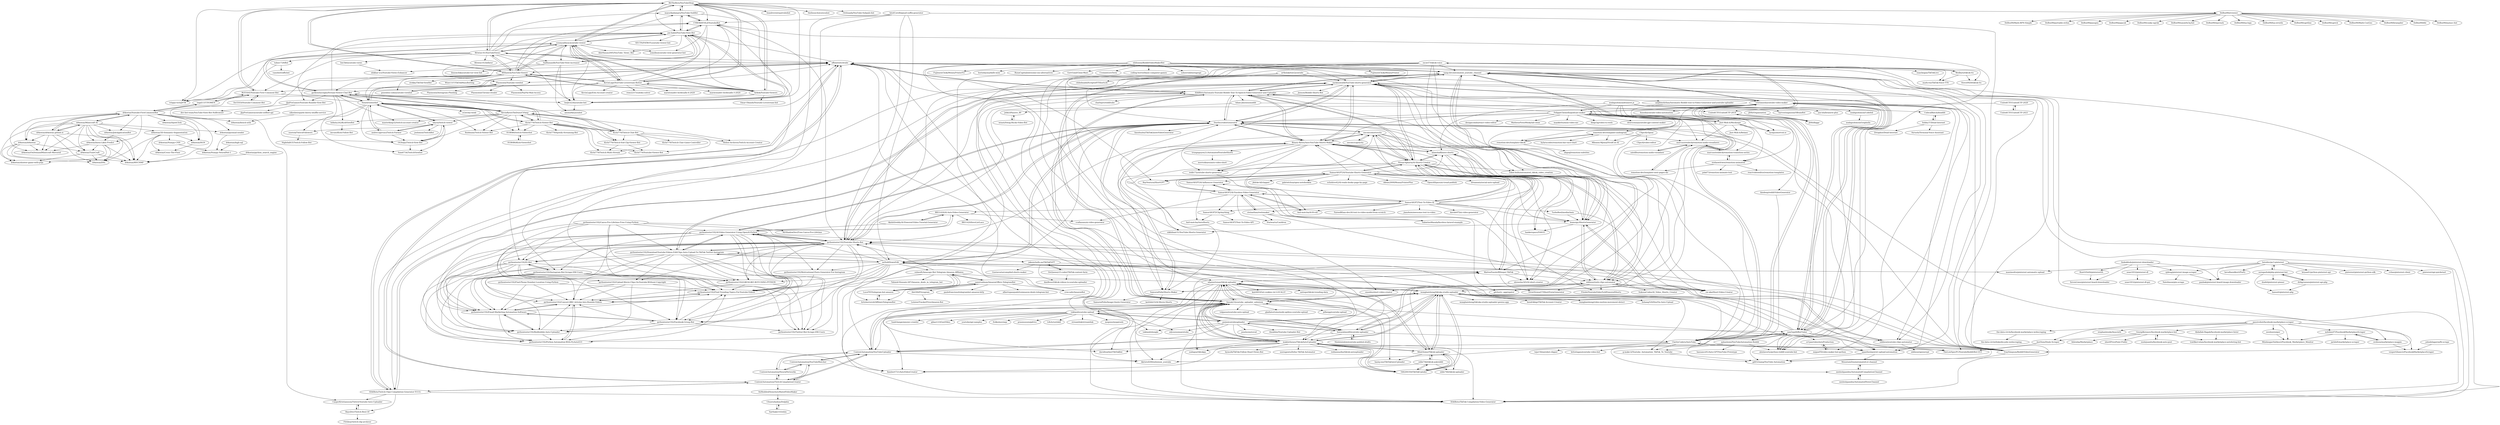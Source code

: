 digraph G {
"BitTheByte/YouTubeShop" -> "mayurkadampro/YouTube-SubBot"
"BitTheByte/YouTubeShop" -> "Bitwise-01/YouTubeViews-"
"BitTheByte/YouTubeShop" -> "soumyadityac/youtube-viewer"
"BitTheByte/YouTubeShop" -> "BOT-HAT/Youtube-First-Comment-Bot"
"BitTheByte/YouTubeShop" -> "joe-habel/YouTube-View-Bot"
"BitTheByte/YouTubeShop" -> "KevinLage/YouTube-Livestream-Botter"
"BitTheByte/YouTubeShop" -> "leandrovieiraa/ytubebot"
"BitTheByte/YouTubeShop" -> "leejh3224/youtube-bot"
"BitTheByte/YouTubeShop" -> "thelinuxchoice/youbot" ["e"=1]
"BitTheByte/YouTubeShop" -> "Airkek/Youtube-Viewers"
"BitTheByte/YouTubeShop" -> "CYBERDEVILZ/YoutubeBot"
"BitTheByte/YouTubeShop" -> "Orelsaada/YouTube-Subpals-bot"
"BitTheByte/YouTubeShop" -> "MShawon/YouTube-Viewer"
"BitTheByte/YouTubeShop" -> "DeBos99/ytviewer"
"BitTheByte/YouTubeShop" -> "triippz-tech/JYTB"
"Bitwise-01/YouTubeViews-" -> "soumyadityac/youtube-viewer"
"Bitwise-01/YouTubeViews-" -> "BitTheByte/YouTubeShop"
"Bitwise-01/YouTubeViews-" -> "joe-habel/YouTube-View-Bot"
"Bitwise-01/YouTubeViews-" -> "KevinLage/YouTube-Livestream-Botter"
"Bitwise-01/YouTubeViews-" -> "MShawon/YouTube-Viewer"
"Bitwise-01/YouTubeViews-" -> "Sadhanandh/YouTube-View-increaser"
"Bitwise-01/YouTubeViews-" -> "mayurkadampro/YouTube-SubBot"
"Bitwise-01/YouTubeViews-" -> "CYBERDEVILZ/YoutubeBot"
"Bitwise-01/YouTubeViews-" -> "BOT-HAT/Youtube-First-Comment-Bot"
"Bitwise-01/YouTubeViews-" -> "but3k4/youtube-views"
"Bitwise-01/YouTubeViews-" -> "tuhin1729/Bot"
"Bitwise-01/YouTubeViews-" -> "leejh3224/youtube-bot"
"Bitwise-01/YouTubeViews-" -> "offish/twitchtube"
"Bitwise-01/YouTubeViews-" -> "triippz-tech/JYTB"
"Bitwise-01/YouTubeViews-" -> "Bitwise-01/Inflator"
"leejh3224/youtube-bot" -> "ammarkey/youbot"
"leejh3224/youtube-bot" -> "joe-habel/YouTube-View-Bot"
"joe-habel/YouTube-View-Bot" -> "leejh3224/youtube-bot"
"joe-habel/YouTube-View-Bot" -> "Sadhanandh/YouTube-View-increaser"
"joe-habel/YouTube-View-Bot" -> "soumyadityac/youtube-viewer"
"joe-habel/YouTube-View-Bot" -> "AbirHasan2005/YouTube_Views_Bot"
"joe-habel/YouTube-View-Bot" -> "mayurkadampro/YouTube-SubBot"
"joe-habel/YouTube-View-Bot" -> "SECTN/FATBOT-youtube-viewer-bot"
"joe-habel/YouTube-View-Bot" -> "CYBERDEVILZ/YoutubeBot"
"mayurkadampro/YouTube-SubBot" -> "joe-habel/YouTube-View-Bot"
"mayurkadampro/YouTube-SubBot" -> "BitTheByte/YouTubeShop"
"mayurkadampro/YouTube-SubBot" -> "leejh3224/youtube-bot"
"mayurkadampro/YouTube-SubBot" -> "CYBERDEVILZ/YoutubeBot"
"drkostas/Youtube-FirstCommentBot" -> "drkostas/Insta-Likes-Predict"
"drkostas/Youtube-FirstCommentBot" -> "drkostas/Minecraft-AI"
"drkostas/Youtube-FirstCommentBot" -> "tegal1337/YOMEN"
"drkostas/Youtube-FirstCommentBot" -> "drkostas/JobApplicationBot"
"drkostas/Youtube-FirstCommentBot" -> "BOT-HAT/Youtube-First-Comment-Bot"
"drkostas/Youtube-FirstCommentBot" -> "drkostas/drkostas"
"drkostas/Youtube-FirstCommentBot" -> "drkostas/HGN"
"drkostas/Youtube-FirstCommentBot" -> "drkostas/SpotiClick"
"drkostas/Youtube-FirstCommentBot" -> "drkostas/drkostas.github.io"
"drkostas/Youtube-FirstCommentBot" -> "drkostas/bench-utils"
"drkostas/Youtube-FirstCommentBot" -> "drkostas/MVCNMF"
"drkostas/Youtube-FirstCommentBot" -> "drkostas/OnDemandMinecraft-Mirrored"
"drkostas/Youtube-FirstCommentBot" -> "drkostas/pyemail-sender"
"Nem4/viewerbot" -> "ohyou/twitch-viewer"
"Nem4/viewerbot" -> "KevinBytesTheDust/CVAmp"
"Nem4/viewerbot" -> "OGSegu/Twitch-View-Bot"
"Nem4/viewerbot" -> "andrei-zgirvaci/Twitch-Farmer"
"Nem4/viewerbot" -> "Kichi779/Twitch-Viewer-Bot"
"Nem4/viewerbot" -> "xxerick/TwitchFollowers"
"Nem4/viewerbot" -> "offish/twitchtube"
"Nem4/viewerbot" -> "Sam6734/TwitchViewbot"
"Nem4/viewerbot" -> "gorkemhacioglu/Stream-Viewer-Chat-Bot"
"Nem4/viewerbot" -> "H1B0B0/twitch-Viewerbot"
"Nem4/viewerbot" -> "sr2echa/-wink-"
"Nem4/viewerbot" -> "fluidmain/Twitch-Viewer-Bot"
"Nem4/viewerbot" -> "joe-habel/YouTube-View-Bot"
"ItsCEED/Youtube-Comment-Bot" -> "BOT-HAT/Youtube-First-Comment-Bot"
"cristianzsh/youtube-video-maker" -> "fxnoob/youtube-video-automation"
"cristianzsh/youtube-video-maker" -> "spantheslayer/yt-upload-automation"
"cristianzsh/youtube-video-maker" -> "gd03champ/YouTube-Automation"
"cristianzsh/youtube-video-maker" -> "nang-dev/automated_youtube_channel"
"cristianzsh/youtube-video-maker" -> "HA6Bots/Automatic-Youtube-Reddit-Text-To-Speech-Video-Generator-and-Uploader"
"cristianzsh/youtube-video-maker" -> "sam5epi0l/BotTuber"
"cristianzsh/youtube-video-maker" -> "miguelTI/video-maker-bot-python"
"cristianzsh/youtube-video-maker" -> "alexlaverty/python-reddit-youtube-bot"
"cristianzsh/youtube-video-maker" -> "eddieoz/youtube-clips-automator"
"cristianzsh/youtube-video-maker" -> "DuxSec/videoGenerator"
"cristianzsh/youtube-video-maker" -> "pythontester192/Youtube-Shorts-Bot"
"cristianzsh/youtube-video-maker" -> "ClarityCoders/AutoTube"
"cristianzsh/youtube-video-maker" -> "wanghaisheng/tiktoka-studio-uploader"
"cristianzsh/youtube-video-maker" -> "FelippeChemello/podcast-maker"
"RunOrVeith/pinterestDL" -> "SevenLines/pinterest-board-downloader"
"drkostas/JobApplicationBot" -> "drkostas/Insta-Likes-Predict"
"drkostas/Insta-Likes-Predict" -> "drkostas/DSL"
"drkostas/Insta-Likes-Predict" -> "drkostas/MVCNMF"
"drkostas/Insta-Likes-Predict" -> "drkostas/TuneCraft"
"drkostas/Insta-Likes-Predict" -> "drkostas/shooter-game-with-p5js"
"drkostas/Insta-Likes-Predict" -> "drkostas/OnDemandMinecraft-Mirrored"
"kindeep/redditVideoGenerator" -> "gd03champ/YouTube-Automation"
"JDIS/Organisation" -> "JDIS/flaggr"
"miguelTI/video-maker-bot-python" -> "sr1jan/videoAutoProduction"
"Johk3/Passive_RY" -> "wmati/Swag-Bucks-Video-Bot"
"DeBos99/ytviewer" -> "DeBos99/brainpiler"
"DeBos99/ytviewer" -> "DeBos99/bfic"
"DeBos99/ytviewer" -> "DeBos99/matacc-bot"
"DeBos99/ytviewer" -> "DeBos99/Math-RPN-Simple"
"DeBos99/ytviewer" -> "DeBos99/portable-strlen"
"DeBos99/ytviewer" -> "DeBos99/passgen"
"DeBos99/ytviewer" -> "DeBos99/pajacyk"
"DeBos99/ytviewer" -> "DeBos99/conky-ngrok"
"DeBos99/ytviewer" -> "DeBos99/szym0n3q-bot"
"DeBos99/ytviewer" -> "DeBos99/wpcrack"
"DeBos99/ytviewer" -> "DeBos99/lua-logx"
"DeBos99/ytviewer" -> "DeBos99/lua-strutils"
"DeBos99/ytviewer" -> "DeBos99/cgetline"
"DeBos99/ytviewer" -> "DeBos99/cgetch"
"DeBos99/ytviewer" -> "DeBos99/Math-CooGeo"
"wesbos/sniper" -> "MindaugasVaitkus2/Facebook_Marketplace_Monitor"
"wmati/Swag-Bucks-Video-Bot" -> "Johk3/Passive_RY"
"AleG94/Pricegram" -> "Leixien/TrackerPriceAmazon-Bot"
"tokland/youtube-upload" -> "porjo/youtubeuploader"
"tokland/youtube-upload" -> "linouk23/youtube_uploader_selenium"
"tokland/youtube-upload" -> "tokland/shoogle"
"tokland/youtube-upload" -> "fawazahmed0/youtube-uploader"
"tokland/youtube-upload" -> "HA6Bots/Automatic-Youtube-Reddit-Text-To-Speech-Video-Generator-and-Uploader"
"tokland/youtube-upload" -> "loadchange/amemv-crawler" ["e"=1]
"tokland/youtube-upload" -> "qihao123/GenVIdeo" ["e"=1]
"tokland/youtube-upload" -> "youtube/api-samples" ["e"=1]
"tokland/youtube-upload" -> "odysseusmax/utube" ["e"=1]
"tokland/youtube-upload" -> "Zulko/moviepy" ["e"=1]
"tokland/youtube-upload" -> "prasmussen/gdrive" ["e"=1]
"tokland/youtube-upload" -> "ContentAutomation/YouTubeUploader"
"tokland/youtube-upload" -> "LifeActor/ykdl" ["e"=1]
"tokland/youtube-upload" -> "streamlink/streamlink" ["e"=1]
"tokland/youtube-upload" -> "megous/megatools" ["e"=1]
"KevinLage/YouTube-Livestream-Botter" -> "Airkek/Youtube-Viewers"
"KevinLage/YouTube-Livestream-Botter" -> "soumyadityac/youtube-viewer"
"KevinLage/YouTube-Livestream-Botter" -> "Bitwise-01/YouTubeViews-"
"KevinLage/YouTube-Livestream-Botter" -> "BitTheByte/YouTubeShop"
"KevinLage/YouTube-Livestream-Botter" -> "KevinLage/Edu-Account-creator" ["e"=1]
"KevinLage/YouTube-Livestream-Botter" -> "MShawon/YouTube-Viewer"
"KevinLage/YouTube-Livestream-Botter" -> "offish/twitchtube"
"KevinLage/YouTube-Livestream-Botter" -> "leejh3224/youtube-bot"
"KevinLage/YouTube-Livestream-Botter" -> "joe-habel/YouTube-View-Bot"
"KevinLage/YouTube-Livestream-Botter" -> "BOT-HAT/Youtube-First-Comment-Bot"
"KevinLage/YouTube-Livestream-Botter" -> "remi2257/sudoku-solver" ["e"=1]
"KevinLage/YouTube-Livestream-Botter" -> "gorkemhacioglu/Stream-Viewer-Chat-Bot"
"KevinLage/YouTube-Livestream-Botter" -> "maratonadev-br/desafio-4-2020" ["e"=1]
"KevinLage/YouTube-Livestream-Botter" -> "CYBERDEVILZ/YoutubeBot"
"KevinLage/YouTube-Livestream-Botter" -> "maratonadev-br/desafio-3-2020" ["e"=1]
"BOT-HAT/Youtube-First-Comment-Bot" -> "ItsCEED/Youtube-Comment-Bot"
"BOT-HAT/Youtube-First-Comment-Bot" -> "leejh3224/youtube-bot"
"BOT-HAT/Youtube-First-Comment-Bot" -> "tegal1337/YOMEN"
"BOT-HAT/Youtube-First-Comment-Bot" -> "BitTheByte/YouTubeShop"
"but3k4/youtube-views" -> "shikhar-scs/Youtube-Views-Enhancer"
"soumyadityac/youtube-viewer" -> "joe-habel/YouTube-View-Bot"
"soumyadityac/youtube-viewer" -> "Bitwise-01/YouTubeViews-"
"soumyadityac/youtube-viewer" -> "MShawon/YouTube-Viewer"
"soumyadityac/youtube-viewer" -> "KevinLage/YouTube-Livestream-Botter"
"soumyadityac/youtube-viewer" -> "BitTheByte/YouTubeShop"
"soumyadityac/youtube-viewer" -> "Plasmonix/Youtube-viewbot"
"soumyadityac/youtube-viewer" -> "offish/twitchtube"
"soumyadityac/youtube-viewer" -> "Sadhanandh/YouTube-View-increaser"
"soumyadityac/youtube-viewer" -> "Airkek/Youtube-Viewers"
"soumyadityac/youtube-viewer" -> "somiibo/youtube-view-generator-bot" ["e"=1]
"soumyadityac/youtube-viewer" -> "triippz-tech/JYTB"
"soumyadityac/youtube-viewer" -> "mayurkadampro/YouTube-SubBot"
"soumyadityac/youtube-viewer" -> "leejh3224/youtube-bot"
"soumyadityac/youtube-viewer" -> "AbirHasan2005/YouTube_Views_Bot"
"soumyadityac/youtube-viewer" -> "gorkemhacioglu/Stream-Viewer-Chat-Bot"
"limkokhole/pinterest-downloader" -> "RunOrVeith/pinterestDL"
"limkokhole/pinterest-downloader" -> "panbak/pinterest-board-image-downloader"
"limkokhole/pinterest-downloader" -> "sean1832/pinterest-dl"
"limkokhole/pinterest-downloader" -> "SevenLines/pinterest-board-downloader"
"limkokhole/pinterest-downloader" -> "xjdeng/pinterest-image-scraper"
"bstoilov/py3-pinterest" -> "hevalhazalkurt/PinPy"
"bstoilov/py3-pinterest" -> "seregazhuk/php-pinterest-bot"
"bstoilov/py3-pinterest" -> "bryand1/python-pinterest-api"
"bstoilov/py3-pinterest" -> "pinterest/pinterest-python-sdk"
"bstoilov/py3-pinterest" -> "xjdeng/pinterest-image-scraper"
"bstoilov/py3-pinterest" -> "maximedrn/pinterest-automatic-upload"
"bstoilov/py3-pinterest" -> "cvhau/pinterest-client"
"bstoilov/py3-pinterest" -> "panbak/pinterest-board-image-downloader"
"bstoilov/py3-pinterest" -> "pinterest/api-quickstart"
"offish/twitchtube" -> "HA6Bots/Twitch-Clips-Compilation-Generator-TCCG-"
"offish/twitchtube" -> "ContentAutomation/TwitchCompilationCreator"
"offish/twitchtube" -> "HA6Bots/TikTok-Compilation-Video-Generator" ["e"=1]
"offish/twitchtube" -> "HA6Bots/Automatic-Youtube-Reddit-Text-To-Speech-Video-Generator-and-Uploader"
"offish/twitchtube" -> "soumyadityac/youtube-viewer"
"offish/twitchtube" -> "Nem4/viewerbot"
"offish/twitchtube" -> "davidteather/TikTokBot" ["e"=1]
"offish/twitchtube" -> "nang-dev/automated_youtube_channel"
"offish/twitchtube" -> "zackmawaldi/YouTube-shorts-generator"
"offish/twitchtube" -> "sam5epi0l/BotTuber"
"offish/twitchtube" -> "ClarityCoders/AutoTube"
"offish/twitchtube" -> "kkristof200/selenium_youtube"
"offish/twitchtube" -> "CasperKristiansson/Twitch-Youtube-Auto-Uploader"
"offish/twitchtube" -> "MShawon/YouTube-Viewer"
"offish/twitchtube" -> "joe-habel/YouTube-View-Bot"
"linouk23/youtube_uploader_selenium" -> "fawazahmed0/youtube-uploader"
"linouk23/youtube_uploader_selenium" -> "ContentAutomation/YouTubeUploader"
"linouk23/youtube_uploader_selenium" -> "wanghaisheng/tiktoka-studio-uploader"
"linouk23/youtube_uploader_selenium" -> "kkristof200/selenium_youtube"
"linouk23/youtube_uploader_selenium" -> "porjo/youtubeuploader"
"linouk23/youtube_uploader_selenium" -> "tokland/youtube-upload"
"linouk23/youtube_uploader_selenium" -> "wkaisertexas/tiktok-uploader"
"linouk23/youtube_uploader_selenium" -> "HA6Bots/Automatic-Youtube-Reddit-Text-To-Speech-Video-Generator-and-Uploader"
"linouk23/youtube_uploader_selenium" -> "nang-dev/automated_youtube_channel"
"linouk23/youtube_uploader_selenium" -> "tolgaouz/youtube-auto-upload"
"linouk23/youtube_uploader_selenium" -> "gladiatortoise/node-apiless-youtube-upload"
"linouk23/youtube_uploader_selenium" -> "pillargg/youtube-upload"
"linouk23/youtube_uploader_selenium" -> "makiisthenes/TiktokAutoUploader"
"linouk23/youtube_uploader_selenium" -> "HA6Bots/TikTok-Compilation-Video-Generator" ["e"=1]
"linouk23/youtube_uploader_selenium" -> "offish/twitchtube"
"HA6Bots/Automatic-Youtube-Reddit-Text-To-Speech-Video-Generator-and-Uploader" -> "HA6Bots/TikTok-Compilation-Video-Generator" ["e"=1]
"HA6Bots/Automatic-Youtube-Reddit-Text-To-Speech-Video-Generator-and-Uploader" -> "HA6Bots/Twitch-Clips-Compilation-Generator-TCCG-"
"HA6Bots/Automatic-Youtube-Reddit-Text-To-Speech-Video-Generator-and-Uploader" -> "Binary-Bytes/Auto-YouTube-Shorts-Maker"
"HA6Bots/Automatic-Youtube-Reddit-Text-To-Speech-Video-Generator-and-Uploader" -> "zackmawaldi/YouTube-shorts-generator"
"HA6Bots/Automatic-Youtube-Reddit-Text-To-Speech-Video-Generator-and-Uploader" -> "DuxSec/videoGenerator"
"HA6Bots/Automatic-Youtube-Reddit-Text-To-Speech-Video-Generator-and-Uploader" -> "aaqibmehrban/Automatic-Reddit-text-to-Video-Generator-and-youtube-uploader"
"HA6Bots/Automatic-Youtube-Reddit-Text-To-Speech-Video-Generator-and-Uploader" -> "offish/twitchtube"
"HA6Bots/Automatic-Youtube-Reddit-Text-To-Speech-Video-Generator-and-Uploader" -> "cristianzsh/youtube-video-maker"
"HA6Bots/Automatic-Youtube-Reddit-Text-To-Speech-Video-Generator-and-Uploader" -> "nang-dev/automated_youtube_channel"
"HA6Bots/Automatic-Youtube-Reddit-Text-To-Speech-Video-Generator-and-Uploader" -> "NisaarAgharia/AI-Shorts-Creator"
"HA6Bots/Automatic-Youtube-Reddit-Text-To-Speech-Video-Generator-and-Uploader" -> "charleprr/redditube"
"HA6Bots/Automatic-Youtube-Reddit-Text-To-Speech-Video-Generator-and-Uploader" -> "ClarityCoders/AutoTube"
"HA6Bots/Automatic-Youtube-Reddit-Text-To-Speech-Video-Generator-and-Uploader" -> "Adam-Jimenez/auddit"
"HA6Bots/Automatic-Youtube-Reddit-Text-To-Speech-Video-Generator-and-Uploader" -> "linouk23/youtube_uploader_selenium"
"HA6Bots/Automatic-Youtube-Reddit-Text-To-Speech-Video-Generator-and-Uploader" -> "pythontester192/Youtube-Shorts-Bot"
"HA6Bots/Twitch-Clips-Compilation-Generator-TCCG-" -> "ContentAutomation/TwitchCompilationCreator"
"HA6Bots/Twitch-Clips-Compilation-Generator-TCCG-" -> "offish/twitchtube"
"HA6Bots/Twitch-Clips-Compilation-Generator-TCCG-" -> "HA6Bots/TikTok-Compilation-Video-Generator" ["e"=1]
"HA6Bots/Twitch-Clips-Compilation-Generator-TCCG-" -> "HA6Bots/Automatic-Youtube-Reddit-Text-To-Speech-Video-Generator-and-Uploader"
"HA6Bots/Twitch-Clips-Compilation-Generator-TCCG-" -> "CasperKristiansson/Twitch-Youtube-Auto-Uploader"
"HA6Bots/Twitch-Clips-Compilation-Generator-TCCG-" -> "BayoDev/Twitch-Best-Of"
"Airkek/Youtube-Viewers" -> "KevinLage/YouTube-Livestream-Botter"
"Airkek/Youtube-Viewers" -> "Omar-Obando/Youtube-Livestream-bot"
"Airkek/Youtube-Viewers" -> "soumyadityac/youtube-viewer"
"Airkek/Youtube-Viewers" -> "triippz-tech/JYTB"
"Airkek/Youtube-Viewers" -> "joe-habel/YouTube-View-Bot"
"Airkek/Youtube-Viewers" -> "leejh3224/youtube-bot"
"Airkek/Youtube-Viewers" -> "BitTheByte/YouTubeShop"
"Airkek/Youtube-Viewers" -> "MShawon/YouTube-Viewer"
"drkostas/HGN" -> "drkostas/Cross-The-Floor"
"ContentAutomation/NeuralNetworks" -> "ContentAutomation/YouTubeWatcher"
"ContentAutomation/NeuralNetworks" -> "ContentAutomation/TwitchCompilationCreator"
"ContentAutomation/NeuralNetworks" -> "ContentAutomation/YouTubeUploader"
"UnitedCTF/UnitedCTF-2019" -> "JDIS/flaggr"
"JDIS/flaggr" -> "UnitedCTF/UnitedCTF-2019"
"aaqibmehrban/Automatic-Reddit-text-to-Video-Generator-and-youtube-uploader" -> "kindeep/redditVideoGenerator"
"sr1jan/videoAutoProduction" -> "miguelTI/video-maker-bot-python"
"Adam-Jimenez/auddit" -> "UnitedCTF/UnitedCTF-2019"
"Adam-Jimenez/auddit" -> "Johk3/Passive_RY"
"UnitedCTF/UnitedCTF-2020" -> "UnitedCTF/UnitedCTF-2019"
"UnitedCTF/UnitedCTF-2020" -> "UnitedCTF/UnitedCTF-2021"
"mdubey07/FacebookMarketplaceScraper" -> "ovdixon/marketplace-magpie"
"mdubey07/FacebookMarketplaceScraper" -> "MindaugasVaitkus2/Facebook_Marketplace_Monitor"
"mdubey07/FacebookMarketplaceScraper" -> "jaridnft/marketplace-scraper"
"johndelagarza/fb-scrape" -> "vespertiliamvir/FacebookMarketplaceScraper"
"tuhin1729/Bot" -> "triippz-tech/JYTB"
"tuhin1729/Bot" -> "vanshit/trafficbot" ["e"=1]
"Niedzwiedzw/youtube-publish-drafts" -> "fawazahmed0/youtube-uploader"
"samirsalman/AmazonOffers-TelegramBot" -> "LucaTNT/telegram-bot-amazon"
"samirsalman/AmazonOffers-TelegramBot" -> "Aritzherrero4/AffiliateTelegramBot"
"samirsalman/AmazonOffers-TelegramBot" -> "sulasoft/Amacapy-Bot-Telegram-Amazon-Affiliates"
"samirsalman/AmazonOffers-TelegramBot" -> "crox-safe/AmazonBot"
"samirsalman/AmazonOffers-TelegramBot" -> "AleG94/Pricegram"
"samirsalman/AmazonOffers-TelegramBot" -> "paolofrancioso/telegrambot-amazon-bitly"
"samirsalman/AmazonOffers-TelegramBot" -> "albertopasqualetto/amazon-deals-telegram-bot"
"MShawon/YouTube-Viewer" -> "soumyadityac/youtube-viewer"
"MShawon/YouTube-Viewer" -> "Bitwise-01/YouTubeViews-"
"MShawon/YouTube-Viewer" -> "KevinLage/YouTube-Livestream-Botter"
"MShawon/YouTube-Viewer" -> "xtekky/TikTok-ViewBot" ["e"=1]
"MShawon/YouTube-Viewer" -> "offish/twitchtube"
"MShawon/YouTube-Viewer" -> "Airkek/Youtube-Viewers"
"MShawon/YouTube-Viewer" -> "JijaProGamer/Youtube-Rumble-View-Bot"
"MShawon/YouTube-Viewer" -> "BitTheByte/YouTubeShop"
"MShawon/YouTube-Viewer" -> "joe-habel/YouTube-View-Bot"
"MShawon/YouTube-Viewer" -> "CYBERDEVILZ/YoutubeBot"
"MShawon/YouTube-Viewer" -> "Plasmonix/Youtube-viewbot"
"MShawon/YouTube-Viewer" -> "poseidon-code/youtube-viewbot"
"MShawon/YouTube-Viewer" -> "gorkemhacioglu/Stream-Viewer-Chat-Bot"
"MShawon/YouTube-Viewer" -> "Wizz1337/TikTokMassBotting" ["e"=1]
"MShawon/YouTube-Viewer" -> "Nem4/viewerbot"
"porjo/youtubeuploader" -> "tokland/youtube-upload"
"porjo/youtubeuploader" -> "linouk23/youtube_uploader_selenium"
"porjo/youtubeuploader" -> "tokland/shoogle"
"porjo/youtubeuploader" -> "fawazahmed0/youtube-uploader"
"porjo/youtubeuploader" -> "ContentAutomation/YouTubeUploader"
"porjo/youtubeuploader" -> "wanghaisheng/tiktoka-studio-uploader"
"porjo/youtubeuploader" -> "odysseusmax/utube" ["e"=1]
"porjo/youtubeuploader" -> "jenslys/autovod" ["e"=1]
"porjo/youtubeuploader" -> "sam5epi0l/BotTuber"
"porjo/youtubeuploader" -> "makiisthenes/TiktokAutoUploader"
"porjo/youtubeuploader" -> "wkaisertexas/tiktok-uploader"
"porjo/youtubeuploader" -> "theabbie/Youtube-Uploader-Bot"
"nang-dev/automated_youtube_channel" -> "sam5epi0l/BotTuber"
"nang-dev/automated_youtube_channel" -> "ClarityCoders/AutoTube"
"nang-dev/automated_youtube_channel" -> "HA6Bots/TikTok-Compilation-Video-Generator" ["e"=1]
"nang-dev/automated_youtube_channel" -> "cristianzsh/youtube-video-maker"
"nang-dev/automated_youtube_channel" -> "HA6Bots/Automatic-Youtube-Reddit-Text-To-Speech-Video-Generator-and-Uploader"
"nang-dev/automated_youtube_channel" -> "zackmawaldi/YouTube-shorts-generator"
"nang-dev/automated_youtube_channel" -> "offish/twitchtube"
"nang-dev/automated_youtube_channel" -> "pythontester192/Youtube-Shorts-Bot"
"nang-dev/automated_youtube_channel" -> "linouk23/youtube_uploader_selenium"
"nang-dev/automated_youtube_channel" -> "eddieoz/youtube-clips-automator"
"nang-dev/automated_youtube_channel" -> "wanghaisheng/tiktoka-studio-uploader"
"nang-dev/automated_youtube_channel" -> "alexlaverty/python-reddit-youtube-bot"
"nang-dev/automated_youtube_channel" -> "HA6Bots/Twitch-Clips-Compilation-Generator-TCCG-"
"nang-dev/automated_youtube_channel" -> "spantheslayer/yt-upload-automation"
"nang-dev/automated_youtube_channel" -> "fawazahmed0/youtube-uploader"
"CYBERDEVILZ/YoutubeBot" -> "joe-habel/YouTube-View-Bot"
"CYBERDEVILZ/YoutubeBot" -> "pythontester192/Youtube-Shorts-Bot"
"CYBERDEVILZ/YoutubeBot" -> "somiibo/youtube-view-generator-bot" ["e"=1]
"CYBERDEVILZ/YoutubeBot" -> "pythontester192/IG-Bot"
"CYBERDEVILZ/YoutubeBot" -> "mayurkadampro/YouTube-SubBot"
"CYBERDEVILZ/YoutubeBot" -> "Plasmonix/Youtube-viewbot"
"seregazhuk/php-pinterest-bot" -> "dirkgroenen/pinterest-api-php"
"seregazhuk/php-pinterest-bot" -> "bstoilov/py3-pinterest"
"seregazhuk/php-pinterest-bot" -> "hansott/pinterest-php"
"seregazhuk/php-pinterest-bot" -> "dzafel/pinterest-pinner"
"ContentAutomation/YouTubeUploader" -> "ContentAutomation/YouTubeWatcher"
"ContentAutomation/YouTubeUploader" -> "ContentAutomation/NeuralNetworks"
"ContentAutomation/YouTubeUploader" -> "ContentAutomation/TwitchCompilationCreator"
"ContentAutomation/YouTubeUploader" -> "linouk23/youtube_uploader_selenium"
"ContentAutomation/YouTubeUploader" -> "kkristof200/selenium_youtube"
"poseidon-code/youtube-viewbot" -> "Plasmonix/Youtube-viewbot"
"tegal1337/YOMEN" -> "drkostas/Youtube-FirstCommentBot"
"tegal1337/YOMEN" -> "BOT-HAT/Youtube-First-Comment-Bot"
"makiisthenes/TiktokAutoUploader" -> "wkaisertexas/tiktok-uploader"
"makiisthenes/TiktokAutoUploader" -> "HA6Bots/TikTok-Compilation-Video-Generator" ["e"=1]
"makiisthenes/TiktokAutoUploader" -> "wanghaisheng/tiktoka-studio-uploader"
"makiisthenes/TiktokAutoUploader" -> "sudoguy/tiktokpy" ["e"=1]
"makiisthenes/TiktokAutoUploader" -> "MiniGlome/Tiktok-uploader"
"makiisthenes/TiktokAutoUploader" -> "546200350/TikTokUploder"
"makiisthenes/TiktokAutoUploader" -> "redianmarku/tiktok-autouploader" ["e"=1]
"makiisthenes/TiktokAutoUploader" -> "bymork/TikTok-Follow-Heart-Views-Bot" ["e"=1]
"makiisthenes/TiktokAutoUploader" -> "davidteather/TikTokBot" ["e"=1]
"makiisthenes/TiktokAutoUploader" -> "zackmawaldi/YouTube-shorts-generator"
"makiisthenes/TiktokAutoUploader" -> "spantheslayer/yt-upload-automation"
"makiisthenes/TiktokAutoUploader" -> "linouk23/youtube_uploader_selenium"
"makiisthenes/TiktokAutoUploader" -> "llambert721/AutoVideoCreator"
"makiisthenes/TiktokAutoUploader" -> "useragents/Zefoy-TikTok-Automator" ["e"=1]
"makiisthenes/TiktokAutoUploader" -> "MatteoFasulo/Whisper-TikTok"
"xxerick/TwitchFollowers" -> "NightfallGT/Twitch-Follow-Bot" ["e"=1]
"FelippeChemello/podcast-maker" -> "Just-Moh-it/Mockoops"
"FelippeChemello/podcast-maker" -> "remotion-dev/template-audiogram"
"FelippeChemello/podcast-maker" -> "cristianzsh/youtube-video-maker"
"FelippeChemello/podcast-maker" -> "lyonjs/shortvid.io"
"FelippeChemello/podcast-maker" -> "remotion-dev/template-tiktok"
"FelippeChemello/podcast-maker" -> "designcombo/react-video-editor" ["e"=1]
"FelippeChemello/podcast-maker" -> "MatheusPires99/skylab-clone" ["e"=1]
"FelippeChemello/podcast-maker" -> "marcusstenbeck/remotion-audio-visualizers"
"FelippeChemello/podcast-maker" -> "maykbrito/mini-video-me" ["e"=1]
"FelippeChemello/podcast-maker" -> "HA6Bots/Automatic-Youtube-Reddit-Text-To-Speech-Video-Generator-and-Uploader"
"FelippeChemello/podcast-maker" -> "Binary-Bytes/Auto-YouTube-Shorts-Maker"
"FelippeChemello/podcast-maker" -> "DuxSec/videoGenerator"
"FelippeChemello/podcast-maker" -> "diego3g/video-to-reels" ["e"=1]
"FelippeChemello/podcast-maker" -> "alexlaverty/python-reddit-youtube-bot"
"FelippeChemello/podcast-maker" -> "dravicenna/youtube-gpt-content-maker"
"eselejuanito/facebook-auto-post" -> "GeorgiKeranov/facebook-marketplace-bot"
"KevinBytesTheDust/CVAmp" -> "Kichi779/Twitch-Viewer-Bot"
"KevinBytesTheDust/CVAmp" -> "gorkemhacioglu/Stream-Viewer-Chat-Bot"
"KevinBytesTheDust/CVAmp" -> "Nem4/viewerbot"
"KevinBytesTheDust/CVAmp" -> "Kichi779/Twitch-Chat-Bot"
"KevinBytesTheDust/CVAmp" -> "Helios-Archives/Twitch-Account-Creator" ["e"=1]
"KevinBytesTheDust/CVAmp" -> "Infinity242/KickViewBot"
"KevinBytesTheDust/CVAmp" -> "offish/twitchtube"
"KevinBytesTheDust/CVAmp" -> "masterking32/twitch-account-creator" ["e"=1]
"KevinBytesTheDust/CVAmp" -> "OGSegu/Twitch-View-Bot"
"KevinBytesTheDust/CVAmp" -> "ohyou/twitch-viewer"
"KevinBytesTheDust/CVAmp" -> "H1B0B0/twitch-Viewerbot"
"KevinBytesTheDust/CVAmp" -> "Kichi779/Twitch-Vod-Clip-Viewer-Bot"
"KevinBytesTheDust/CVAmp" -> "fluidmain/Twitch-Viewer-Bot"
"ovdixon/marketplace-magpie" -> "mdubey07/FacebookMarketplaceScraper"
"ovdixon/marketplace-magpie" -> "vespertiliamvir/FacebookMarketplaceScraper"
"gorkemhacioglu/Stream-Viewer-Chat-Bot" -> "KevinBytesTheDust/CVAmp"
"gorkemhacioglu/Stream-Viewer-Chat-Bot" -> "OGSegu/Twitch-View-Bot"
"gorkemhacioglu/Stream-Viewer-Chat-Bot" -> "Infinity242/KickViewBot"
"gorkemhacioglu/Stream-Viewer-Chat-Bot" -> "soumyadityac/youtube-viewer"
"gorkemhacioglu/Stream-Viewer-Chat-Bot" -> "Nem4/viewerbot"
"gorkemhacioglu/Stream-Viewer-Chat-Bot" -> "Kichi779/Twitch-Chat-Bot"
"gorkemhacioglu/Stream-Viewer-Chat-Bot" -> "Kichi779/Twitch-Viewer-Bot"
"gorkemhacioglu/Stream-Viewer-Chat-Bot" -> "JijaProGamer/Youtube-Rumble-View-Bot"
"gorkemhacioglu/Stream-Viewer-Chat-Bot" -> "masterking32/twitch-account-creator" ["e"=1]
"gorkemhacioglu/Stream-Viewer-Chat-Bot" -> "joe-habel/YouTube-View-Bot"
"freQuensy23-coder/TikTok-content-farm" -> "danfleser/tiktok-videos-to-youtube-uploader"
"freQuensy23-coder/TikTok-content-farm" -> "jakenicholls-au/TikTokToYT"
"Aritzherrero4/AffiliateTelegramBot" -> "LucaTNT/telegram-bot-amazon"
"LucaTNT/telegram-bot-amazon" -> "Aritzherrero4/AffiliateTelegramBot"
"LucaTNT/telegram-bot-amazon" -> "samirsalman/AmazonOffers-TelegramBot"
"LucaTNT/telegram-bot-amazon" -> "sulasoft/Amacapy-Bot-Telegram-Amazon-Affiliates"
"fawazahmed0/youtube-uploader" -> "linouk23/youtube_uploader_selenium"
"fawazahmed0/youtube-uploader" -> "wanghaisheng/tiktoka-studio-uploader"
"fawazahmed0/youtube-uploader" -> "ContentAutomation/YouTubeUploader"
"fawazahmed0/youtube-uploader" -> "Niedzwiedzw/youtube-publish-drafts"
"fawazahmed0/youtube-uploader" -> "porjo/youtubeuploader"
"fawazahmed0/youtube-uploader" -> "nang-dev/automated_youtube_channel"
"fawazahmed0/youtube-uploader" -> "makiisthenes/TiktokAutoUploader"
"fawazahmed0/youtube-uploader" -> "ClarityCoders/AutoTube"
"dirkgroenen/pinterest-api-php" -> "seregazhuk/php-pinterest-bot"
"dirkgroenen/pinterest-api-php" -> "hansott/pinterest-php"
"ContentAutomation/TwitchCompilationCreator" -> "ContentAutomation/NeuralNetworks"
"ContentAutomation/TwitchCompilationCreator" -> "ContentAutomation/YouTubeWatcher"
"ContentAutomation/TwitchCompilationCreator" -> "ContentAutomation/YouTubeUploader"
"ContentAutomation/TwitchCompilationCreator" -> "HA6Bots/Twitch-Clips-Compilation-Generator-TCCG-"
"ContentAutomation/TwitchCompilationCreator" -> "offish/twitchtube"
"ContentAutomation/TwitchCompilationCreator" -> "0xModded/SemiAutoMatedVideoMaker"
"ContentAutomation/YouTubeWatcher" -> "ContentAutomation/NeuralNetworks"
"ContentAutomation/YouTubeWatcher" -> "ContentAutomation/YouTubeUploader"
"ContentAutomation/YouTubeWatcher" -> "ContentAutomation/TwitchCompilationCreator"
"jakenicholls-au/TikTokToYT" -> "danfleser/tiktok-videos-to-youtube-uploader"
"jakenicholls-au/TikTokToYT" -> "freQuensy23-coder/TikTok-content-farm"
"jakenicholls-au/TikTokToYT" -> "spantheslayer/yt-upload-automation"
"jakenicholls-au/TikTokToYT" -> "Gustavosta/compiled-shorts-maker"
"OGSegu/Twitch-View-Bot" -> "Sam6734/TwitchViewbot"
"OGSegu/Twitch-View-Bot" -> "ohyou/twitch-viewer"
"neeleshpandey/AutomatedCompilationChannel" -> "neeleshpandey/AutomatedNewsChannel"
"neeleshpandey/AutomatedCompilationChannel" -> "MountainDoo/automated-yt-channel"
"neeleshpandey/AutomatedNewsChannel" -> "neeleshpandey/AutomatedCompilationChannel"
"drkostas/SpotiClick" -> "drkostas/HGN"
"0xModded/SemiAutoMatedVideoMaker" -> "Ubuntufanboy/Dolphin"
"MountainDoo/automated-yt-channel" -> "neeleshpandey/AutomatedCompilationChannel"
"BayoDev/Twitch-Best-Of" -> "Fittiboy/twitch-clip-archiver"
"BayoDev/Twitch-Best-Of" -> "CasperKristiansson/Twitch-Youtube-Auto-Uploader"
"UnitedCTF/UnitedCTF-2021" -> "UnitedCTF/UnitedCTF-2020"
"CasperKristiansson/Twitch-Youtube-Auto-Uploader" -> "BayoDev/Twitch-Best-Of"
"elebumm/RedditVideoMakerBot" -> "RayVentura/ShortGPT" ["e"=1]
"elebumm/RedditVideoMakerBot" -> "FujiwaraChoki/MoneyPrinter" ["e"=1]
"elebumm/RedditVideoMakerBot" -> "nang-dev/automated_youtube_channel"
"elebumm/RedditVideoMakerBot" -> "HA6Bots/Automatic-Youtube-Reddit-Text-To-Speech-Video-Generator-and-Uploader"
"elebumm/RedditVideoMakerBot" -> "HA6Bots/TikTok-Compilation-Video-Generator" ["e"=1]
"elebumm/RedditVideoMakerBot" -> "FujiwaraChoki/MoneyPrinterV2" ["e"=1]
"elebumm/RedditVideoMakerBot" -> "borisdayma/dalle-mini" ["e"=1]
"elebumm/RedditVideoMakerBot" -> "makiisthenes/TiktokAutoUploader"
"elebumm/RedditVideoMakerBot" -> "TraySimpson/RedditVideoGenerator"
"elebumm/RedditVideoMakerBot" -> "RunaCapital/awesome-oss-alternatives" ["e"=1]
"elebumm/RedditVideoMakerBot" -> "GorvGoyl/Clone-Wars" ["e"=1]
"elebumm/RedditVideoMakerBot" -> "Cveinnt/LiveTerm" ["e"=1]
"elebumm/RedditVideoMakerBot" -> "zackmawaldi/YouTube-shorts-generator"
"elebumm/RedditVideoMakerBot" -> "coding-horror/basic-computer-games" ["e"=1]
"elebumm/RedditVideoMakerBot" -> "subzeroid/instagrapi" ["e"=1]
"remotion-dev/template-audiogram" -> "hylarucoder/remotion-bar-race-chart"
"remotion-dev/template-audiogram" -> "remotion-dev/template-tiktok"
"remotion-dev/template-audiogram" -> "marcusstenbeck/remotion-audio-visualizers"
"remotion-dev/template-audiogram" -> "Mbonea-Mjema/VividCut-AI"
"Plasmonix/Youtube-viewbot" -> "Plasmonix/Instagram-Phishing" ["e"=1]
"Plasmonix/Youtube-viewbot" -> "poseidon-code/youtube-viewbot"
"Plasmonix/Youtube-viewbot" -> "Plasmonix/Chrome-stealer" ["e"=1]
"Plasmonix/Youtube-viewbot" -> "Plasmonix/PayPal-Mail-Access"
"zackmawaldi/YouTube-shorts-generator" -> "Binary-Bytes/Auto-YouTube-Shorts-Maker"
"zackmawaldi/YouTube-shorts-generator" -> "pythontester192/Youtube-Shorts-Bot"
"zackmawaldi/YouTube-shorts-generator" -> "DuxSec/videoGenerator"
"zackmawaldi/YouTube-shorts-generator" -> "NisaarAgharia/AI-Shorts-Creator"
"zackmawaldi/YouTube-shorts-generator" -> "HA6Bots/Automatic-Youtube-Reddit-Text-To-Speech-Video-Generator-and-Uploader"
"zackmawaldi/YouTube-shorts-generator" -> "eddieoz/reels-clips-automator"
"zackmawaldi/YouTube-shorts-generator" -> "robot-bulls/automated_tiktok_video_creation" ["e"=1]
"zackmawaldi/YouTube-shorts-generator" -> "Joensw/Reddit-Shorts-Bot"
"zackmawaldi/YouTube-shorts-generator" -> "HA6Bots/TikTok-Compilation-Video-Generator" ["e"=1]
"zackmawaldi/YouTube-shorts-generator" -> "redb17/youtube-shorts-generator"
"zackmawaldi/YouTube-shorts-generator" -> "HA6Bots/Twitch-Clips-Compilation-Generator-TCCG-"
"zackmawaldi/YouTube-shorts-generator" -> "leamsigc/ShortsGenerator"
"zackmawaldi/YouTube-shorts-generator" -> "sam5epi0l/BotTuber"
"zackmawaldi/YouTube-shorts-generator" -> "nikhilnair31/YouTube-Shorts-Generator"
"zackmawaldi/YouTube-shorts-generator" -> "nang-dev/automated_youtube_channel"
"edde746/tiktok-askreddit" -> "edde746/tiktok-uploader"
"edde746/tiktok-askreddit" -> "MiniGlome/Tiktok-uploader"
"edde746/tiktok-askreddit" -> "546200350/TikTokUploder"
"edde746/tiktok-askreddit" -> "llambert721/AutoVideoCreator"
"wanghaisheng/tiktoka-studio-uploader" -> "spantheslayer/yt-upload-automation"
"wanghaisheng/tiktoka-studio-uploader" -> "546200350/TikTokUploder"
"wanghaisheng/tiktoka-studio-uploader" -> "makiisthenes/TiktokAutoUploader"
"wanghaisheng/tiktoka-studio-uploader" -> "linouk23/youtube_uploader_selenium"
"wanghaisheng/tiktoka-studio-uploader" -> "wkaisertexas/tiktok-uploader"
"wanghaisheng/tiktoka-studio-uploader" -> "MiniGlome/Tiktok-uploader"
"wanghaisheng/tiktoka-studio-uploader" -> "wanghaisheng/tiktoka-studio-uploader-genius-app"
"wanghaisheng/tiktoka-studio-uploader" -> "kkristof200/selenium_youtube"
"wanghaisheng/tiktoka-studio-uploader" -> "ContentAutomation/YouTubeUploader"
"wanghaisheng/tiktoka-studio-uploader" -> "hendrikbgr/TikTok-Account-Creator" ["e"=1]
"wanghaisheng/tiktoka-studio-uploader" -> "pythontester192/Download-Youtube-Videos-EditClips-Auto-Upload-To-TikTok-Twitter-Instagram"
"wanghaisheng/tiktoka-studio-uploader" -> "fawazahmed0/youtube-uploader"
"wanghaisheng/tiktoka-studio-uploader" -> "wanghaisheng/video-motion-movement-detect"
"wanghaisheng/tiktoka-studio-uploader" -> "lishang520/DouYin-Auto-Upload" ["e"=1]
"wanghaisheng/tiktoka-studio-uploader" -> "g-make-it/Youtube_Automation_TikTok_To_Youtube"
"JustSxm/Deals-Scraper" -> "TheLowSpecPC/YoutubeRedditBot-GUI"
"ohyou/twitch-viewer" -> "Nem4/viewerbot"
"ohyou/twitch-viewer" -> "andrei-zgirvaci/Twitch-Farmer"
"ohyou/twitch-viewer" -> "OGSegu/Twitch-View-Bot"
"ohyou/twitch-viewer" -> "Sam6734/TwitchViewbot"
"ohyou/twitch-viewer" -> "xxerick/TwitchFollowers"
"ohyou/twitch-viewer" -> "joshimoo/TwitchBot"
"oscie57/tiktok-voice" -> "Weilbyte/tiktok-tts"
"oscie57/tiktok-voice" -> "Steve0929/tiktok-tts"
"oscie57/tiktok-voice" -> "mark-rez/TikTok-Voice-TTS"
"oscie57/tiktok-voice" -> "wkaisertexas/tiktok-uploader"
"oscie57/tiktok-voice" -> "isaackogan/TikTokLive" ["e"=1]
"oscie57/tiktok-voice" -> "MatteoFasulo/Whisper-TikTok"
"oscie57/tiktok-voice" -> "makiisthenes/TiktokAutoUploader"
"oscie57/tiktok-voice" -> "nxNull/DownEdit"
"oscie57/tiktok-voice" -> "MiniGlome/Tiktok-uploader"
"oscie57/tiktok-voice" -> "linouk23/youtube_uploader_selenium"
"oscie57/tiktok-voice" -> "nang-dev/automated_youtube_channel"
"oscie57/tiktok-voice" -> "ContentAutomation/YouTubeUploader"
"sam5epi0l/BotTuber" -> "nang-dev/automated_youtube_channel"
"sam5epi0l/BotTuber" -> "ClarityCoders/AutoTube"
"sam5epi0l/BotTuber" -> "cristianzsh/youtube-video-maker"
"sam5epi0l/BotTuber" -> "spantheslayer/yt-upload-automation"
"sam5epi0l/BotTuber" -> "zackmawaldi/YouTube-shorts-generator"
"sam5epi0l/BotTuber" -> "neeleshpandey/AutomatedCompilationChannel"
"sam5epi0l/BotTuber" -> "pythontester192/Youtube-Shorts-Bot"
"sam5epi0l/BotTuber" -> "CYBERDEVILZ/YoutubeBot"
"sam5epi0l/BotTuber" -> "gd03champ/YouTube-Automation"
"sam5epi0l/BotTuber" -> "aahashemi/YouTubeAutomation-Reddit"
"sam5epi0l/BotTuber" -> "sr1jan/videoAutoProduction"
"sam5epi0l/BotTuber" -> "offish/twitchtube"
"sam5epi0l/BotTuber" -> "eddieoz/youtube-clips-automator"
"sam5epi0l/BotTuber" -> "wanghaisheng/tiktoka-studio-uploader"
"sam5epi0l/BotTuber" -> "alexlaverty/python-reddit-youtube-bot"
"eddieoz/youtube-clips-automator" -> "eddieoz/reels-clips-automator"
"eddieoz/youtube-clips-automator" -> "gd03champ/YouTube-Automation"
"eddieoz/youtube-clips-automator" -> "eddieoz/openxrypt"
"GeorgiKeranov/facebook-marketplace-bot" -> "eselejuanito/facebook-auto-post"
"GeorgiKeranov/facebook-marketplace-bot" -> "towfikul-islam/facebook-marketplace-autolisting-bot"
"GeorgiKeranov/facebook-marketplace-bot" -> "JustSxm/Deals-Scraper"
"GeorgiKeranov/facebook-marketplace-bot" -> "bhlewka/Marketplace"
"GeorgiKeranov/facebook-marketplace-bot" -> "sburl/PricePoint-Public"
"spantheslayer/yt-upload-automation" -> "MountainDoo/automated-yt-channel"
"spantheslayer/yt-upload-automation" -> "gd03champ/YouTube-Automation"
"marcusstenbeck/remotion-transition-series" -> "marcusstenbeck/remotion-audio-visualizers"
"marcusstenbeck/remotion-transition-series" -> "stefanwittwer/remotion-animated"
"Weilbyte/tiktok-tts" -> "oscie57/tiktok-voice"
"Weilbyte/tiktok-tts" -> "mark-rez/TikTok-Voice-TTS"
"Weilbyte/tiktok-tts" -> "Steve0929/tiktok-tts"
"drkostas/3D-Semantic-Segmentation" -> "drkostas/Numpy-CNN"
"drkostas/3D-Semantic-Segmentation" -> "drkostas/HGN"
"drkostas/3D-Semantic-Segmentation" -> "drkostas/Cross-The-Floor"
"drkostas/3D-Semantic-Segmentation" -> "drkostas/DSL"
"drkostas/3D-Semantic-Segmentation" -> "drkostas/MVCNMF"
"ClarityCoders/AutoTube" -> "sam5epi0l/BotTuber"
"ClarityCoders/AutoTube" -> "nang-dev/automated_youtube_channel"
"ClarityCoders/AutoTube" -> "pythontester192/Youtube-Shorts-Bot"
"ClarityCoders/AutoTube" -> "g-make-it/Youtube_Automation_TikTok_To_Youtube"
"ClarityCoders/AutoTube" -> "zackmawaldi/YouTube-shorts-generator"
"ClarityCoders/AutoTube" -> "britotiagos/youtube-video-bot"
"ClarityCoders/AutoTube" -> "TheLowSpecPC/YoutubeRedditBot-GUI"
"ClarityCoders/AutoTube" -> "TraySimpson/RedditVideoGenerator"
"ClarityCoders/AutoTube" -> "ContentAutomation/YouTubeUploader"
"ClarityCoders/AutoTube" -> "kkristof200/selenium_youtube"
"ClarityCoders/AutoTube" -> "teja156/autobot-clipper"
"ClarityCoders/AutoTube" -> "cristianzsh/youtube-video-maker"
"drkostas/high-sql" -> "drkostas/Numpy-NeuralNet-1"
"drkostas/pyemail-sender" -> "drkostas/Numpy-NeuralNet-1"
"Abdallah-Ragab/facebook-marketplace-lister" -> "towfikul-islam/facebook-marketplace-autolisting-bot"
"Sarthak2143/shin" -> "Ubuntufanboy/Dolphin"
"drkostas/Numpy-CNN" -> "drkostas/Numpy-NeuralNet-1"
"nikoshet/spark-cherry-shuffle-service" -> "drkostas/bench-utils"
"JijaProGamer/Youtube-Rumble-View-Bot" -> "JijaProGamer/youtube-selfbot-api"
"JijaProGamer/Youtube-Rumble-View-Bot" -> "dev-bot-team/YouTube-View-Bot-NoBrowser"
"Just-Moh-it/Mockoops" -> "FelippeChemello/podcast-maker"
"Just-Moh-it/Mockoops" -> "remotion-dev/template-audiogram"
"Just-Moh-it/Mockoops" -> "stefanwittwer/remotion-animated"
"Just-Moh-it/Mockoops" -> "marcusstenbeck/remotion-transition-series"
"Just-Moh-it/Mockoops" -> "lyonjs/shortvid.io"
"Just-Moh-it/Mockoops" -> "Just-Moh-it/Relano"
"Just-Moh-it/Mockoops" -> "marcusstenbeck/remotion-audio-visualizers"
"pythontester192/LIKE4LIKE-BOT-USING-PYTHON" -> "pythontester192/Find-Trending-Topics-For-Youtube-Videos"
"pythontester192/LIKE4LIKE-BOT-USING-PYTHON" -> "pythontester192/Convert-BBC-Articles-Into-Rumble-Videos"
"pythontester192/LIKE4LIKE-BOT-USING-PYTHON" -> "pythontester192/Twitter-Bot-Scrape-DM-Users"
"drkostas/Minecraft-AI" -> "drkostas/Insta-Likes-Predict"
"drkostas/Minecraft-AI" -> "drkostas/Youtube-FirstCommentBot"
"drkostas/Minecraft-AI" -> "drkostas/DSL"
"drkostas/Minecraft-AI" -> "drkostas/OnDemandMinecraft-Mirrored"
"drkostas/Minecraft-AI" -> "drkostas/3D-Semantic-Segmentation"
"drkostas/Minecraft-AI" -> "drkostas/drkostas"
"drkostas/Minecraft-AI" -> "drkostas/MVCNMF"
"drkostas/Minecraft-AI" -> "drkostas/pyemail-sender"
"drkostas/Minecraft-AI" -> "drkostas/JobApplicationBot"
"drkostas/Minecraft-AI" -> "drkostas/TuneCraft"
"drkostas/Minecraft-AI" -> "drkostas/shooter-game-with-p5js"
"drkostas/Minecraft-AI" -> "drkostas/drkostas.github.io"
"pythontester192/Canva-Pro-Lifetime-Free-Using-Python" -> "pythontester192/Find-Trending-Topics-For-Youtube-Videos"
"pythontester192/Canva-Pro-Lifetime-Free-Using-Python" -> "pythontester192/Email-Marketing-Automation-Software"
"pythontester192/Canva-Pro-Lifetime-Free-Using-Python" -> "pythontester192/Download-Youtube-Videos-EditClips-Auto-Upload-To-TikTok-Twitter-Instagram"
"pythontester192/Canva-Pro-Lifetime-Free-Using-Python" -> "pythontester192/LIKE4LIKE-BOT-USING-PYTHON"
"pythontester192/Canva-Pro-Lifetime-Free-Using-Python" -> "pythontester192/AI-Video-Generator-Using-OpenAI-Python"
"pythontester192/Canva-Pro-Lifetime-Free-Using-Python" -> "MrShadowDev/Free-Canva-Pro-Lifetime"
"pythontester192/Canva-Pro-Lifetime-Free-Using-Python" -> "pythontester192/Youtube-Shorts-Bot"
"pythontester192/Canva-Pro-Lifetime-Free-Using-Python" -> "pythontester192/IG-Bot"
"pythontester192/Canva-Pro-Lifetime-Free-Using-Python" -> "pythontester192/Facebook-Group-Bot"
"pythontester192/Upload-Movie-Clips-On-Youtube-Without-Copyright" -> "pythontester192/Find-Trending-Topics-For-Youtube-Videos"
"pythontester192/Upload-Movie-Clips-On-Youtube-Without-Copyright" -> "pythontester192/Redbubble-Auto-Uploader"
"pythontester192/Upload-Movie-Clips-On-Youtube-Without-Copyright" -> "pythontester192/Convert-BBC-Articles-Into-Rumble-Videos"
"pythontester192/Upload-Movie-Clips-On-Youtube-Without-Copyright" -> "pythontester192/Email-Marketing-Automation-Software"
"TraySimpson/RedditVideoGenerator" -> "ClarityCoders/AutoTube"
"TraySimpson/RedditVideoGenerator" -> "DuxSec/videoGenerator"
"TraySimpson/RedditVideoGenerator" -> "zackmawaldi/YouTube-shorts-generator"
"TraySimpson/RedditVideoGenerator" -> "pythontester192/Youtube-Shorts-Bot"
"TraySimpson/RedditVideoGenerator" -> "nang-dev/automated_youtube_channel"
"TraySimpson/RedditVideoGenerator" -> "linouk23/youtube_uploader_selenium"
"TraySimpson/RedditVideoGenerator" -> "pythontester192/AI-Video-Generator-Using-OpenAI-Python"
"TraySimpson/RedditVideoGenerator" -> "HA6Bots/TikTok-Compilation-Video-Generator" ["e"=1]
"TraySimpson/RedditVideoGenerator" -> "nxNull/DownEdit"
"aahashemi/YouTubeAutomation-Reddit" -> "g-make-it/Youtube_Automation_TikTok_To_Youtube"
"aahashemi/YouTubeAutomation-Reddit" -> "sam5epi0l/BotTuber"
"aahashemi/YouTubeAutomation-Reddit" -> "alexlaverty/python-reddit-youtube-bot"
"aahashemi/YouTubeAutomation-Reddit" -> "hassancs91/Auto-GPT-YouTube-Prototype"
"drkostas/drkostas.github.io" -> "drkostas/drkostas"
"drkostas/drkostas.github.io" -> "drkostas/OnDemandMinecraft-Mirrored"
"drkostas/drkostas.github.io" -> "drkostas/TuneCraft"
"drkostas/drkostas.github.io" -> "drkostas/DSL"
"drkostas/drkostas.github.io" -> "drkostas/MVCNMF"
"drkostas/drkostas.github.io" -> "drkostas/Youtube-FirstCommentBot"
"drkostas/drkostas.github.io" -> "drkostas/Minecraft-AI"
"pythontester192/AI-Video-Generator-Using-OpenAI-Python" -> "pythontester192/Find-Trending-Topics-For-Youtube-Videos"
"pythontester192/AI-Video-Generator-Using-OpenAI-Python" -> "pythontester192/Download-Youtube-Videos-EditClips-Auto-Upload-To-TikTok-Twitter-Instagram"
"pythontester192/AI-Video-Generator-Using-OpenAI-Python" -> "pythontester192/Facebook-Group-Bot"
"pythontester192/AI-Video-Generator-Using-OpenAI-Python" -> "pythontester192/Youtube-Shorts-Bot"
"pythontester192/AI-Video-Generator-Using-OpenAI-Python" -> "BB31420/AI-Auto-Video-Generator"
"pythontester192/AI-Video-Generator-Using-OpenAI-Python" -> "pythontester192/Email-Marketing-Automation-Software"
"pythontester192/AI-Video-Generator-Using-OpenAI-Python" -> "DuxSec/videoGenerator"
"pythontester192/AI-Video-Generator-Using-OpenAI-Python" -> "pythontester192/Convert-BBC-Articles-Into-Rumble-Videos"
"pythontester192/AI-Video-Generator-Using-OpenAI-Python" -> "pythontester192/LIKE4LIKE-BOT-USING-PYTHON"
"pythontester192/AI-Video-Generator-Using-OpenAI-Python" -> "pythontester192/Instagram-Bot-Scrape-DM-Users"
"pythontester192/AI-Video-Generator-Using-OpenAI-Python" -> "pythontester192/IG-Bot"
"pythontester192/AI-Video-Generator-Using-OpenAI-Python" -> "pythontester192/Upload-Movie-Clips-On-Youtube-Without-Copyright"
"pythontester192/AI-Video-Generator-Using-OpenAI-Python" -> "pythontester192/Motivational-Posts-Generator-For-Instagram"
"pythontester192/AI-Video-Generator-Using-OpenAI-Python" -> "pythontester192/Redbubble-Auto-Uploader"
"pythontester192/AI-Video-Generator-Using-OpenAI-Python" -> "pythontester192/Twitter-Bot-Scrape-DM-Users"
"pythontester192/Instagram-Bot-Scrape-DM-Users" -> "pythontester192/IG-Bot"
"pythontester192/Instagram-Bot-Scrape-DM-Users" -> "pythontester192/Facebook-Group-Bot"
"pythontester192/Instagram-Bot-Scrape-DM-Users" -> "pythontester192/Twitter-Bot-Scrape-DM-Users"
"pythontester192/Instagram-Bot-Scrape-DM-Users" -> "pythontester192/Redbubble-Auto-Uploader"
"pythontester192/Instagram-Bot-Scrape-DM-Users" -> "pythontester192/Email-Marketing-Automation-Software"
"pythontester192/Instagram-Bot-Scrape-DM-Users" -> "pythontester192/LIKE4LIKE-BOT-USING-PYTHON"
"pythontester192/Instagram-Bot-Scrape-DM-Users" -> "pythontester192/Python-Automation-With-PyAutoGUI"
"pythontester192/Instagram-Bot-Scrape-DM-Users" -> "pythontester192/Find-Trending-Topics-For-Youtube-Videos"
"MiniGlome/Tiktok-uploader" -> "546200350/TikTokUploder"
"MiniGlome/Tiktok-uploader" -> "wkaisertexas/tiktok-uploader"
"MiniGlome/Tiktok-uploader" -> "makiisthenes/TiktokAutoUploader"
"MiniGlome/Tiktok-uploader" -> "wanghaisheng/tiktoka-studio-uploader"
"MiniGlome/Tiktok-uploader" -> "edde746/tiktok-askreddit"
"MiniGlome/Tiktok-uploader" -> "edde746/tiktok-uploader"
"MiniGlome/Tiktok-uploader" -> "haziq-exe/TikTokAutoUploader"
"pythontester192/IG-Bot" -> "pythontester192/Email-Marketing-Automation-Software"
"pythontester192/IG-Bot" -> "pythontester192/Python-Automation-With-PyAutoGUI"
"pythontester192/IG-Bot" -> "pythontester192/Facebook-Group-Bot"
"pythontester192/IG-Bot" -> "pythontester192/Redbubble-Auto-Uploader"
"pythontester192/IG-Bot" -> "pythontester192/Convert-BBC-Articles-Into-Rumble-Videos"
"pythontester192/IG-Bot" -> "pythontester192/Twitter-Bot-Scrape-DM-Users"
"pythontester192/IG-Bot" -> "pythontester192/Instagram-Bot-Scrape-DM-Users"
"pythontester192/IG-Bot" -> "pythontester192/Find-Trending-Topics-For-Youtube-Videos"
"drkostas/drkostas" -> "drkostas/OnDemandMinecraft-Mirrored"
"drkostas/drkostas" -> "drkostas/DSL"
"drkostas/drkostas" -> "drkostas/MVCNMF"
"drkostas/drkostas" -> "drkostas/shooter-game-with-p5js"
"drkostas/drkostas" -> "drkostas/TuneCraft"
"546200350/TikTokUploder" -> "MiniGlome/Tiktok-uploader"
"546200350/TikTokUploder" -> "wkaisertexas/tiktok-uploader"
"546200350/TikTokUploder" -> "wanghaisheng/tiktoka-studio-uploader"
"546200350/TikTokUploder" -> "makiisthenes/TiktokAutoUploader"
"546200350/TikTokUploder" -> "edde746/tiktok-askreddit"
"IntelCoreI6/gmail-suffix-generator" -> "pythontester192/LIKE4LIKE-BOT-USING-PYTHON"
"IntelCoreI6/gmail-suffix-generator" -> "nxNull/DownEdit"
"IntelCoreI6/gmail-suffix-generator" -> "pythontester192/Instagram-Bot-Scrape-DM-Users"
"IntelCoreI6/gmail-suffix-generator" -> "CYBERDEVILZ/YoutubeBot"
"IntelCoreI6/gmail-suffix-generator" -> "TheLowSpecPC/YoutubeRedditBot-GUI"
"IntelCoreI6/gmail-suffix-generator" -> "pythontester192/Youtube-Shorts-Bot"
"sulasoft/Amacapy-Bot-Telegram-Amazon-Affiliates" -> "samirsalman/AmazonOffers-TelegramBot"
"sulasoft/Amacapy-Bot-Telegram-Amazon-Affiliates" -> "LucaTNT/telegram-bot-amazon"
"sulasoft/Amacapy-Bot-Telegram-Amazon-Affiliates" -> "Aritzherrero4/AffiliateTelegramBot"
"sulasoft/Amacapy-Bot-Telegram-Amazon-Affiliates" -> "pythontester192/Convert-BBC-Articles-Into-Rumble-Videos"
"sulasoft/Amacapy-Bot-Telegram-Amazon-Affiliates" -> "crox-safe/AmazonBot"
"sulasoft/Amacapy-Bot-Telegram-Amazon-Affiliates" -> "pythontester192/Youtube-Shorts-Bot"
"sulasoft/Amacapy-Bot-Telegram-Amazon-Affiliates" -> "Tahmid-Hossain-287/Amazon_deals_in_telegram_bot"
"DuxSec/videoGenerator" -> "Binary-Bytes/Auto-YouTube-Shorts-Maker"
"DuxSec/videoGenerator" -> "liaozhuzhu/TikTokQuoteVideoGenerator"
"DuxSec/videoGenerator" -> "pythontester192/Youtube-Shorts-Bot"
"DuxSec/videoGenerator" -> "zackmawaldi/YouTube-shorts-generator"
"DuxSec/videoGenerator" -> "pythontester192/AI-Video-Generator-Using-OpenAI-Python"
"DuxSec/videoGenerator" -> "HA6Bots/TikTok-Compilation-Video-Generator" ["e"=1]
"DuxSec/videoGenerator" -> "SamuraiPolix/Shorts-Maker"
"DuxSec/videoGenerator" -> "pythontester192/Download-Youtube-Videos-EditClips-Auto-Upload-To-TikTok-Twitter-Instagram"
"DuxSec/videoGenerator" -> "llambert721/AutoVideoCreator"
"DuxSec/videoGenerator" -> "HA6Bots/Automatic-Youtube-Reddit-Text-To-Speech-Video-Generator-and-Uploader"
"DuxSec/videoGenerator" -> "eddieoz/reels-clips-automator"
"DuxSec/videoGenerator" -> "robot-bulls/automated_tiktok_video_creation" ["e"=1]
"DuxSec/videoGenerator" -> "nxNull/DownEdit"
"DuxSec/videoGenerator" -> "unconv/shortrocity"
"DuxSec/videoGenerator" -> "leamsigc/ShortsGenerator"
"stefanwittwer/remotion-animated" -> "marcusstenbeck/remotion-transition-series"
"stefanwittwer/remotion-animated" -> "pskd73/remotion-animate-text"
"stefanwittwer/remotion-animated" -> "remotion-dev/template-next-pages-dir"
"stefanwittwer/remotion-animated" -> "reactvideoeditor/remotion-templates"
"pythontester192/Email-Marketing-Automation-Software" -> "pythontester192/Convert-BBC-Articles-Into-Rumble-Videos"
"pythontester192/Email-Marketing-Automation-Software" -> "pythontester192/Find-Trending-Topics-For-Youtube-Videos"
"pythontester192/Email-Marketing-Automation-Software" -> "pythontester192/Python-Automation-With-PyAutoGUI"
"pythontester192/Email-Marketing-Automation-Software" -> "pythontester192/Facebook-Group-Bot"
"pythontester192/Email-Marketing-Automation-Software" -> "pythontester192/Redbubble-Auto-Uploader"
"nxNull/DownEdit" -> "pythontester192/Youtube-Shorts-Bot"
"nxNull/DownEdit" -> "pythontester192/Download-Youtube-Videos-EditClips-Auto-Upload-To-TikTok-Twitter-Instagram"
"nxNull/DownEdit" -> "DuxSec/videoGenerator"
"nxNull/DownEdit" -> "sulasoft/Amacapy-Bot-Telegram-Amazon-Affiliates"
"nxNull/DownEdit" -> "TheLowSpecPC/YoutubeRedditBot-GUI"
"nxNull/DownEdit" -> "MatteoFasulo/Whisper-TikTok"
"nxNull/DownEdit" -> "pythontester192/LIKE4LIKE-BOT-USING-PYTHON"
"nxNull/DownEdit" -> "pythontester192/AI-Video-Generator-Using-OpenAI-Python"
"nxNull/DownEdit" -> "pythontester192/Convert-BBC-Articles-Into-Rumble-Videos"
"nxNull/DownEdit" -> "llambert721/AutoVideoCreator"
"nxNull/DownEdit" -> "pythontester192/Motivational-Posts-Generator-For-Instagram"
"nxNull/DownEdit" -> "pythontester192/Python-Automation-With-PyAutoGUI"
"nxNull/DownEdit" -> "pythontester192/Find-Trending-Topics-For-Youtube-Videos"
"nxNull/DownEdit" -> "maximedrn/pinterest-automatic-upload"
"nxNull/DownEdit" -> "pythontester192/Facebook-Group-Bot"
"remotion-dev/template-next-pages-dir" -> "marcusstenbeck/remotion-audio-visualizers"
"pythontester192/Find-Trending-Topics-For-Youtube-Videos" -> "pythontester192/Convert-BBC-Articles-Into-Rumble-Videos"
"pythontester192/Find-Phone-Number-Location-Using-Python" -> "pythontester192/Find-Trending-Topics-For-Youtube-Videos"
"pythontester192/Find-Phone-Number-Location-Using-Python" -> "pythontester192/Email-Marketing-Automation-Software"
"pythontester192/Find-Phone-Number-Location-Using-Python" -> "pythontester192/Convert-BBC-Articles-Into-Rumble-Videos"
"g-make-it/Youtube_Automation_TikTok_To_Youtube" -> "gd03champ/YouTube-Automation"
"pythontester192/Youtube-Shorts-Bot" -> "pythontester192/Convert-BBC-Articles-Into-Rumble-Videos"
"pythontester192/Youtube-Shorts-Bot" -> "pythontester192/Upload-Movie-Clips-On-Youtube-Without-Copyright"
"pythontester192/Youtube-Shorts-Bot" -> "pythontester192/Find-Trending-Topics-For-Youtube-Videos"
"pythontester192/Youtube-Shorts-Bot" -> "pythontester192/Download-Youtube-Videos-EditClips-Auto-Upload-To-TikTok-Twitter-Instagram"
"pythontester192/Youtube-Shorts-Bot" -> "zackmawaldi/YouTube-shorts-generator"
"pythontester192/Youtube-Shorts-Bot" -> "pythontester192/LIKE4LIKE-BOT-USING-PYTHON"
"pythontester192/Youtube-Shorts-Bot" -> "pythontester192/Email-Marketing-Automation-Software"
"pythontester192/Youtube-Shorts-Bot" -> "pythontester192/Python-Automation-With-PyAutoGUI"
"pythontester192/Youtube-Shorts-Bot" -> "pythontester192/Redbubble-Auto-Uploader"
"pythontester192/Youtube-Shorts-Bot" -> "pythontester192/IG-Bot"
"pythontester192/Youtube-Shorts-Bot" -> "pythontester192/AI-Video-Generator-Using-OpenAI-Python"
"pythontester192/Youtube-Shorts-Bot" -> "pythontester192/Twitter-Bot-Scrape-DM-Users"
"pythontester192/Youtube-Shorts-Bot" -> "DuxSec/videoGenerator"
"pythontester192/Youtube-Shorts-Bot" -> "pythontester192/Motivational-Posts-Generator-For-Instagram"
"pythontester192/Youtube-Shorts-Bot" -> "pythontester192/Facebook-Group-Bot"
"pythontester192/Download-Youtube-Videos-EditClips-Auto-Upload-To-TikTok-Twitter-Instagram" -> "pythontester192/Find-Trending-Topics-For-Youtube-Videos"
"pythontester192/Download-Youtube-Videos-EditClips-Auto-Upload-To-TikTok-Twitter-Instagram" -> "pythontester192/Youtube-Shorts-Bot"
"pythontester192/Download-Youtube-Videos-EditClips-Auto-Upload-To-TikTok-Twitter-Instagram" -> "pythontester192/IG-Bot"
"pythontester192/Download-Youtube-Videos-EditClips-Auto-Upload-To-TikTok-Twitter-Instagram" -> "pythontester192/AI-Video-Generator-Using-OpenAI-Python"
"pythontester192/Download-Youtube-Videos-EditClips-Auto-Upload-To-TikTok-Twitter-Instagram" -> "pythontester192/Upload-Movie-Clips-On-Youtube-Without-Copyright"
"pythontester192/Download-Youtube-Videos-EditClips-Auto-Upload-To-TikTok-Twitter-Instagram" -> "pythontester192/LIKE4LIKE-BOT-USING-PYTHON"
"pythontester192/Download-Youtube-Videos-EditClips-Auto-Upload-To-TikTok-Twitter-Instagram" -> "pythontester192/Twitter-Bot-Scrape-DM-Users"
"pythontester192/Download-Youtube-Videos-EditClips-Auto-Upload-To-TikTok-Twitter-Instagram" -> "pythontester192/Facebook-Group-Bot"
"pythontester192/Download-Youtube-Videos-EditClips-Auto-Upload-To-TikTok-Twitter-Instagram" -> "pythontester192/Email-Marketing-Automation-Software"
"pythontester192/Download-Youtube-Videos-EditClips-Auto-Upload-To-TikTok-Twitter-Instagram" -> "pythontester192/Redbubble-Auto-Uploader"
"pythontester192/Download-Youtube-Videos-EditClips-Auto-Upload-To-TikTok-Twitter-Instagram" -> "pythontester192/Convert-BBC-Articles-Into-Rumble-Videos"
"pythontester192/Download-Youtube-Videos-EditClips-Auto-Upload-To-TikTok-Twitter-Instagram" -> "DuxSec/videoGenerator"
"pythontester192/Download-Youtube-Videos-EditClips-Auto-Upload-To-TikTok-Twitter-Instagram" -> "jakenicholls-au/TikTokToYT"
"pythontester192/Download-Youtube-Videos-EditClips-Auto-Upload-To-TikTok-Twitter-Instagram" -> "nxNull/DownEdit"
"pythontester192/Python-Automation-With-PyAutoGUI" -> "pythontester192/Convert-BBC-Articles-Into-Rumble-Videos"
"pythontester192/Python-Automation-With-PyAutoGUI" -> "pythontester192/Find-Trending-Topics-For-Youtube-Videos"
"pythontester192/Motivational-Posts-Generator-For-Instagram" -> "pythontester192/Find-Trending-Topics-For-Youtube-Videos"
"pythontester192/Convert-BBC-Articles-Into-Rumble-Videos" -> "pythontester192/Find-Trending-Topics-For-Youtube-Videos"
"pythontester192/Convert-BBC-Articles-Into-Rumble-Videos" -> "pythontester192/Python-Automation-With-PyAutoGUI"
"pythontester192/Convert-BBC-Articles-Into-Rumble-Videos" -> "pythontester192/Email-Marketing-Automation-Software"
"pythontester192/Facebook-Group-Bot" -> "pythontester192/Find-Trending-Topics-For-Youtube-Videos"
"pythontester192/Facebook-Group-Bot" -> "pythontester192/Email-Marketing-Automation-Software"
"pythontester192/Facebook-Group-Bot" -> "pythontester192/Python-Automation-With-PyAutoGUI"
"pythontester192/Facebook-Group-Bot" -> "pythontester192/Redbubble-Auto-Uploader"
"pythontester192/Facebook-Group-Bot" -> "pythontester192/Convert-BBC-Articles-Into-Rumble-Videos"
"pythontester192/Facebook-Group-Bot" -> "pythontester192/Twitter-Bot-Scrape-DM-Users"
"pythontester192/Redbubble-Auto-Uploader" -> "pythontester192/Convert-BBC-Articles-Into-Rumble-Videos"
"pythontester192/Redbubble-Auto-Uploader" -> "pythontester192/Email-Marketing-Automation-Software"
"pythontester192/Redbubble-Auto-Uploader" -> "pythontester192/Python-Automation-With-PyAutoGUI"
"marcusstenbeck/remotion-audio-visualizers" -> "satelllte/remotion-audio-visualizer"
"marcusstenbeck/remotion-audio-visualizers" -> "marcusstenbeck/remotion-transition-series"
"marcusstenbeck/remotion-audio-visualizers" -> "remotion-dev/template-next-pages-dir"
"Ubuntufanboy/Dolphin" -> "Sarthak2143/shin"
"Kichi779/Twitch-Chat-Bot" -> "Kichi779/Twitch-Viewer-Bot"
"Kichi779/Twitch-Chat-Bot" -> "Kichi779/Twitch-Vod-Clip-Viewer-Bot"
"Kichi779/Twitch-Chat-Bot" -> "Helios-Archives/Twitch-Account-Creator" ["e"=1]
"Kichi779/Twitch-Chat-Bot" -> "Kichi779/Twitch-Multi-Stream"
"Kichi779/Twitch-Chat-Bot" -> "KevinBytesTheDust/CVAmp"
"Kichi779/Twitch-Chat-Bot" -> "Kichi779/Youtube-Viewer-Bot"
"Kichi779/Twitch-Chat-Bot" -> "Kichi779/Twitch-Chat-Game-Controller"
"wkaisertexas/tiktok-uploader" -> "makiisthenes/TiktokAutoUploader"
"wkaisertexas/tiktok-uploader" -> "MiniGlome/Tiktok-uploader"
"wkaisertexas/tiktok-uploader" -> "546200350/TikTokUploder"
"wkaisertexas/tiktok-uploader" -> "wanghaisheng/tiktoka-studio-uploader"
"wkaisertexas/tiktok-uploader" -> "MatteoFasulo/Whisper-TikTok"
"wkaisertexas/tiktok-uploader" -> "linouk23/youtube_uploader_selenium"
"wkaisertexas/tiktok-uploader" -> "HA6Bots/TikTok-Compilation-Video-Generator" ["e"=1]
"wkaisertexas/tiktok-uploader" -> "sudoguy/tiktokpy" ["e"=1]
"wkaisertexas/tiktok-uploader" -> "kairi003/Get-cookies.txt-LOCALLY" ["e"=1]
"wkaisertexas/tiktok-uploader" -> "davidteather/TikTokBot" ["e"=1]
"wkaisertexas/tiktok-uploader" -> "haziq-exe/TikTokAutoUploader"
"wkaisertexas/tiktok-uploader" -> "nxNull/DownEdit"
"wkaisertexas/tiktok-uploader" -> "antiops/tiktok-trending-data" ["e"=1]
"wkaisertexas/tiktok-uploader" -> "DuxSec/videoGenerator"
"wkaisertexas/tiktok-uploader" -> "llambert721/AutoVideoCreator"
"Kichi779/Twitch-Viewer-Bot" -> "Kichi779/Twitch-Chat-Bot"
"Kichi779/Twitch-Viewer-Bot" -> "KevinBytesTheDust/CVAmp"
"Kichi779/Twitch-Viewer-Bot" -> "Kichi779/Twitch-Vod-Clip-Viewer-Bot"
"Kichi779/Twitch-Viewer-Bot" -> "Nem4/viewerbot"
"Kichi779/Twitch-Viewer-Bot" -> "H1B0B0/twitch-Viewerbot"
"Kichi779/Twitch-Viewer-Bot" -> "Kichi779/Spotify-Streaming-Bot" ["e"=1]
"Kichi779/Twitch-Viewer-Bot" -> "Kichi779/Twitch-Multi-Stream"
"Kichi779/Twitch-Viewer-Bot" -> "fluidmain/Twitch-Viewer-Bot"
"Kichi779/Twitch-Viewer-Bot" -> "gorkemhacioglu/Stream-Viewer-Chat-Bot"
"Kichi779/Twitch-Viewer-Bot" -> "Kichi779/Youtube-Viewer-Bot"
"artkulak/text2youtube" -> "alexlaverty/python-reddit-youtube-bot"
"artkulak/text2youtube" -> "DuxSec/videoGenerator"
"artkulak/text2youtube" -> "chihebnabil/ScriptedYTShortsAI"
"artkulak/text2youtube" -> "zackmawaldi/YouTube-shorts-generator"
"BB31420/AI-Auto-Video-Generator" -> "BB31420/loveListLace"
"BB31420/AI-Auto-Video-Generator" -> "pythontester192/AI-Video-Generator-Using-OpenAI-Python"
"BB31420/AI-Auto-Video-Generator" -> "AkshitIreddy/AI-Powered-Video-Tutorial-Generator"
"BB31420/AI-Auto-Video-Generator" -> "ccallazans/ai-video-generator"
"Infinity242/KickViewBot" -> "imvast/Kick-Follow-Bot" ["e"=1]
"Binary-Bytes/Auto-YouTube-Shorts-Maker" -> "zackmawaldi/YouTube-shorts-generator"
"Binary-Bytes/Auto-YouTube-Shorts-Maker" -> "DuxSec/videoGenerator"
"Binary-Bytes/Auto-YouTube-Shorts-Maker" -> "NisaarAgharia/AI-Shorts-Creator"
"Binary-Bytes/Auto-YouTube-Shorts-Maker" -> "SamuraiPolix/Shorts-Maker"
"Binary-Bytes/Auto-YouTube-Shorts-Maker" -> "enoobis/short-video-creator"
"Binary-Bytes/Auto-YouTube-Shorts-Maker" -> "redb17/youtube-shorts-generator"
"Binary-Bytes/Auto-YouTube-Shorts-Maker" -> "pythontester192/Youtube-Shorts-Bot"
"Binary-Bytes/Auto-YouTube-Shorts-Maker" -> "unconv/shortrocity"
"Binary-Bytes/Auto-YouTube-Shorts-Maker" -> "leamsigc/ShortsGenerator"
"Binary-Bytes/Auto-YouTube-Shorts-Maker" -> "HA6Bots/Automatic-Youtube-Reddit-Text-To-Speech-Video-Generator-and-Uploader"
"Binary-Bytes/Auto-YouTube-Shorts-Maker" -> "eddieoz/reels-clips-automator"
"Binary-Bytes/Auto-YouTube-Shorts-Maker" -> "nikhilnair31/YouTube-Shorts-Generator"
"Binary-Bytes/Auto-YouTube-Shorts-Maker" -> "shreesha345/AI-short-creator"
"Binary-Bytes/Auto-YouTube-Shorts-Maker" -> "alamshafil/auto-shorts"
"Binary-Bytes/Auto-YouTube-Shorts-Maker" -> "trungnguyen21/AutomatedYoutubeShorts"
"NisaarAgharia/AI-Shorts-Creator" -> "eddieoz/reels-clips-automator"
"NisaarAgharia/AI-Shorts-Creator" -> "Binary-Bytes/Auto-YouTube-Shorts-Maker"
"NisaarAgharia/AI-Shorts-Creator" -> "zackmawaldi/YouTube-shorts-generator"
"NisaarAgharia/AI-Shorts-Creator" -> "unconv/shortrocity"
"NisaarAgharia/AI-Shorts-Creator" -> "SamurAIGPT/AI-Youtube-Shorts-Generator"
"NisaarAgharia/AI-Shorts-Creator" -> "shreesha345/AI-short-creator"
"NisaarAgharia/AI-Shorts-Creator" -> "RayVentura/ShortGPT" ["e"=1]
"NisaarAgharia/AI-Shorts-Creator" -> "leamsigc/ShortsGenerator"
"NisaarAgharia/AI-Shorts-Creator" -> "alamshafil/auto-shorts"
"NisaarAgharia/AI-Shorts-Creator" -> "HA6Bots/Automatic-Youtube-Reddit-Text-To-Speech-Video-Generator-and-Uploader"
"NisaarAgharia/AI-Shorts-Creator" -> "redb17/youtube-shorts-generator"
"NisaarAgharia/AI-Shorts-Creator" -> "Fitsbit/YoutubeVideoToAIPoweredShorts"
"NisaarAgharia/AI-Shorts-Creator" -> "MatteoFasulo/Whisper-TikTok"
"NisaarAgharia/AI-Shorts-Creator" -> "SamuraiPolix/Shorts-Maker"
"NisaarAgharia/AI-Shorts-Creator" -> "robot-bulls/automated_tiktok_video_creation" ["e"=1]
"passivebot/facebook-marketplace-scraper" -> "the-data-circle/facebook-marketplace-webscraping"
"passivebot/facebook-marketplace-scraper" -> "ovdixon/marketplace-magpie"
"passivebot/facebook-marketplace-scraper" -> "JustSxm/Deals-Scraper"
"passivebot/facebook-marketplace-scraper" -> "GeorgiKeranov/facebook-marketplace-bot"
"passivebot/facebook-marketplace-scraper" -> "stephanlensky/hyacinth"
"passivebot/facebook-marketplace-scraper" -> "MindaugasVaitkus2/Facebook_Marketplace_Monitor"
"passivebot/facebook-marketplace-scraper" -> "wesbos/sniper"
"passivebot/facebook-marketplace-scraper" -> "mdubey07/FacebookMarketplaceScraper"
"passivebot/facebook-marketplace-scraper" -> "vespertiliamvir/FacebookMarketplaceScraper"
"H1B0B0/twitch-Viewerbot" -> "H1B0B0/Kick-Viewerbot"
"H1B0B0/Kick-Viewerbot" -> "H1B0B0/twitch-Viewerbot"
"MatteoFasulo/Whisper-TikTok" -> "nxNull/DownEdit"
"MatteoFasulo/Whisper-TikTok" -> "Binary-Bytes/Auto-YouTube-Shorts-Maker"
"MatteoFasulo/Whisper-TikTok" -> "wkaisertexas/tiktok-uploader"
"MatteoFasulo/Whisper-TikTok" -> "eddieoz/reels-clips-automator"
"MatteoFasulo/Whisper-TikTok" -> "NisaarAgharia/AI-Shorts-Creator"
"MatteoFasulo/Whisper-TikTok" -> "shreesha345/AI-short-creator"
"MatteoFasulo/Whisper-TikTok" -> "DrewStewart7/ShortFormGenerator"
"xjdeng/pinterest-image-scraper" -> "Nateliason/pin-scrape"
"xjdeng/pinterest-image-scraper" -> "panbak/pinterest-board-image-downloader"
"noahgsolomon/Codefoli" -> "noahgsolomon/Graphzila"
"SamuraiPolix/Shorts-Maker" -> "Binary-Bytes/Auto-YouTube-Shorts-Maker"
"SamuraiPolix/Shorts-Maker" -> "SamuraiPolix/Image-Quote-Generator"
"SamuraiPolix/Shorts-Maker" -> "eddieoz/reels-clips-automator"
"SamuraiPolix/Shorts-Maker" -> "keithhb33/AI-Movie-Shorts"
"AkshitIreddy/AI-Powered-Video-Tutorial-Generator" -> "BB31420/AI-Auto-Video-Generator"
"AkshitIreddy/AI-Powered-Video-Tutorial-Generator" -> "pythontester192/AI-Video-Generator-Using-OpenAI-Python"
"drkostas/TuneCraft" -> "drkostas/MVCNMF"
"drkostas/TuneCraft" -> "drkostas/DSL"
"drkostas/TuneCraft" -> "drkostas/shooter-game-with-p5js"
"eddieoz/reels-clips-automator" -> "NisaarAgharia/AI-Shorts-Creator"
"eddieoz/reels-clips-automator" -> "leamsigc/ShortsGenerator"
"eddieoz/reels-clips-automator" -> "Fitsbit/YoutubeVideoToAIPoweredShorts"
"eddieoz/reels-clips-automator" -> "gdcho/vc_aggregator"
"eddieoz/reels-clips-automator" -> "DrewStewart7/ShortFormGenerator"
"eddieoz/reels-clips-automator" -> "eddieoz/youtube-clips-automator"
"eddieoz/reels-clips-automator" -> "SamuraiPolix/Shorts-Maker"
"eddieoz/reels-clips-automator" -> "SukunaCodes/AI_Video_Shorts_Creator"
"redb17/youtube-shorts-generator" -> "gdcho/vc_aggregator"
"andrei-zgirvaci/Twitch-Farmer" -> "ohyou/twitch-viewer"
"andrei-zgirvaci/Twitch-Farmer" -> "Nem4/viewerbot"
"andrei-zgirvaci/Twitch-Farmer" -> "OGSegu/Twitch-View-Bot"
"trungnguyen21/AutomatedYoutubeShorts" -> "merrickhare/auto-video-short"
"Kichi779/Twitch-Vod-Clip-Viewer-Bot" -> "Kichi779/Youtube-Viewer-Bot"
"Kichi779/Twitch-Vod-Clip-Viewer-Bot" -> "Kichi779/Twitch-Multi-Stream"
"satelllte/remotion-audio-visualizer" -> "marcusstenbeck/remotion-audio-visualizers"
"noahgsolomon/brainrot.js" -> "stefanwittwer/remotion-animated"
"noahgsolomon/brainrot.js" -> "Just-Moh-it/Mockoops"
"noahgsolomon/brainrot.js" -> "jun-lsh/brainrot-plus"
"noahgsolomon/brainrot.js" -> "alamshafil/auto-shorts"
"noahgsolomon/brainrot.js" -> "FelippeChemello/podcast-maker"
"noahgsolomon/brainrot.js" -> "CubicalBatch/deaddit"
"noahgsolomon/brainrot.js" -> "harvestingmoon/OBrainRot"
"noahgsolomon/brainrot.js" -> "lyonjs/shortvid.io"
"noahgsolomon/brainrot.js" -> "noahgsolomon/Codefoli"
"CubicalBatch/deaddit" -> "Sebby37/Dead-Internet"
"leamsigc/ShortsGenerator" -> "sw-aka/Short-Video-Creator"
"leamsigc/ShortsGenerator" -> "eddieoz/reels-clips-automator"
"leamsigc/ShortsGenerator" -> "alamshafil/auto-shorts"
"leamsigc/ShortsGenerator" -> "hankerspace/YASGU"
"leamsigc/ShortsGenerator" -> "nikhilnair31/YouTube-Shorts-Generator"
"Anil-matcha/AI-B-roll" -> "SamurAIGPT/AI-Faceless-Video-Generator"
"the-data-circle/facebook-marketplace-webscraping" -> "the-data-circle/linkedin-jobs-webscraping"
"unconv/captacity" -> "unconv/shortrocity"
"unconv/shortrocity" -> "unconv/captacity"
"unconv/shortrocity" -> "Binary-Bytes/Auto-YouTube-Shorts-Maker"
"unconv/shortrocity" -> "NisaarAgharia/AI-Shorts-Creator"
"unconv/shortrocity" -> "leamsigc/ShortsGenerator"
"unconv/shortrocity" -> "eddieoz/reels-clips-automator"
"unconv/shortrocity" -> "SamuraiPolix/Shorts-Maker"
"unconv/shortrocity" -> "redb17/youtube-shorts-generator"
"unconv/shortrocity" -> "DuxSec/videoGenerator"
"unconv/shortrocity" -> "hankerspace/YASGU"
"unconv/shortrocity" -> "alamshafil/auto-shorts"
"remotion-dev/template-tiktok" -> "ahgsql/remotion-subtitles"
"remotion-dev/template-tiktok" -> "remotion-dev/template-audiogram"
"shreesha345/AI-short-creator" -> "enoobis/short-video-creator"
"shreesha345/AI-short-creator" -> "sw-aka/Short-Video-Creator"
"ClipsAI/clipsai" -> "Mbonea-Mjema/VividCut-AI"
"ClipsAI/clipsai" -> "ClipsAI/video-editor"
"ClipsAI/clipsai" -> "shreesha345/AI-short-creator"
"Sebby37/Dead-Internet" -> "CubicalBatch/deaddit"
"Sebby37/Dead-Internet" -> "Zetaphor/Dead-Internet"
"Sebby37/Dead-Internet" -> "0xrushi/Terminal-Voice-Assistant"
"sean1832/pinterest-dl" -> "sean1832/pinterest-dl-gui"
"steinathan/reelsmaker" -> "Statwarts/Cauldron"
"steinathan/reelsmaker" -> "eddieoz/reels-clips-automator"
"steinathan/reelsmaker" -> "SamurAIGPT/AI-Faceless-Video-Generator"
"steinathan/reelsmaker" -> "SabatinoMasala/faceless-laravel-example"
"SamurAIGPT/AI-Youtube-Shorts-Generator" -> "SamurAIGPT/Text-To-Video-AI"
"SamurAIGPT/AI-Youtube-Shorts-Generator" -> "SamurAIGPT/AI-Faceless-Video-Generator"
"SamurAIGPT/AI-Youtube-Shorts-Generator" -> "NisaarAgharia/AI-Shorts-Creator"
"SamurAIGPT/AI-Youtube-Shorts-Generator" -> "RayVentura/ShortGPT" ["e"=1]
"SamurAIGPT/AI-Youtube-Shorts-Generator" -> "Anil-matcha/AI-B-roll"
"SamurAIGPT/AI-Youtube-Shorts-Generator" -> "Binary-Bytes/Auto-YouTube-Shorts-Maker"
"SamurAIGPT/AI-Youtube-Shorts-Generator" -> "jbilcke-hf/clapper" ["e"=1]
"SamurAIGPT/AI-Youtube-Shorts-Generator" -> "gabrielchua/open-notebooklm" ["e"=1]
"SamurAIGPT/AI-Youtube-Shorts-Generator" -> "alamshafil/auto-shorts"
"SamurAIGPT/AI-Youtube-Shorts-Generator" -> "echohive42/AI-reads-books-page-by-page" ["e"=1]
"SamurAIGPT/AI-Youtube-Shorts-Generator" -> "ddean2009/MoneyPrinterPlus" ["e"=1]
"SamurAIGPT/AI-Youtube-Shorts-Generator" -> "leamsigc/ShortsGenerator"
"SamurAIGPT/AI-Youtube-Shorts-Generator" -> "SamurAIGPT/AI-Influencer-Generator"
"SamurAIGPT/AI-Youtube-Shorts-Generator" -> "OpenAISpace/ai-trend-publish" ["e"=1]
"SamurAIGPT/AI-Youtube-Shorts-Generator" -> "dreammis/social-auto-upload" ["e"=1]
"SamurAIGPT/Text-To-Video-AI" -> "SamurAIGPT/AI-Faceless-Video-Generator"
"SamurAIGPT/Text-To-Video-AI" -> "SamurAIGPT/AI-Youtube-Shorts-Generator"
"SamurAIGPT/Text-To-Video-AI" -> "Anil-matcha/AI-B-roll"
"SamurAIGPT/Text-To-Video-AI" -> "SamurAIGPT/AI-Influencer-Generator"
"SamurAIGPT/Text-To-Video-AI" -> "jianzhnie/awesome-text-to-video" ["e"=1]
"SamurAIGPT/Text-To-Video-AI" -> "leamsigc/ShortsGenerator"
"SamurAIGPT/Text-To-Video-AI" -> "SamurAIGPT/ClipAnything"
"SamurAIGPT/Text-To-Video-AI" -> "davide97l/ai-video-generator" ["e"=1]
"SamurAIGPT/Text-To-Video-AI" -> "unconv/shortrocity"
"SamurAIGPT/Text-To-Video-AI" -> "NisaarAgharia/AI-Shorts-Creator"
"SamurAIGPT/Text-To-Video-AI" -> "BB31420/AI-Auto-Video-Generator"
"SamurAIGPT/Text-To-Video-AI" -> "TurboReel/mediachain"
"SamurAIGPT/Text-To-Video-AI" -> "sw-aka/Short-Video-Creator"
"SamurAIGPT/Text-To-Video-AI" -> "FareedKhan-dev/AI-text-to-video-model-from-scratch" ["e"=1]
"SamurAIGPT/Text-To-Video-AI" -> "steinathan/reelsmaker"
"Sadhanandh/YouTube-View-increaser" -> "joe-habel/YouTube-View-Bot"
"Sadhanandh/YouTube-View-increaser" -> "leejh3224/youtube-bot"
"Sadhanandh/YouTube-View-increaser" -> "iluxonchik/youtube-tor-view-bot"
"Sadhanandh/YouTube-View-increaser" -> "shikhar-scs/Youtube-Views-Enhancer"
"Sadhanandh/YouTube-View-increaser" -> "ammarkey/youbot"
"alamshafil/auto-shorts" -> "leamsigc/ShortsGenerator"
"alamshafil/auto-shorts" -> "sw-aka/Short-Video-Creator"
"alamshafil/auto-shorts" -> "hankerspace/YASGU"
"alamshafil/auto-shorts" -> "shreesha345/AI-short-creator"
"alamshafil/auto-shorts" -> "NisaarAgharia/AI-Shorts-Creator"
"alamshafil/auto-shorts" -> "Binary-Bytes/Auto-YouTube-Shorts-Maker"
"SamurAIGPT/AI-Faceless-Video-Generator" -> "SamurAIGPT/Text-To-Video-AI"
"SamurAIGPT/AI-Faceless-Video-Generator" -> "Anil-matcha/AI-B-roll"
"SamurAIGPT/AI-Faceless-Video-Generator" -> "SamurAIGPT/AI-Influencer-Generator"
"SamurAIGPT/AI-Faceless-Video-Generator" -> "SamurAIGPT/AI-Youtube-Shorts-Generator"
"SamurAIGPT/AI-Faceless-Video-Generator" -> "steinathan/reelsmaker"
"SamurAIGPT/AI-Faceless-Video-Generator" -> "SamurAIGPT/ClipAnything"
"SamurAIGPT/AI-Faceless-Video-Generator" -> "SabatinoMasala/faceless-laravel-example"
"SamurAIGPT/AI-Faceless-Video-Generator" -> "ccallazans/ai-video-generator"
"SamurAIGPT/AI-Faceless-Video-Generator" -> "DuxSec/videoGenerator"
"SamurAIGPT/AI-Faceless-Video-Generator" -> "Statwarts/Cauldron"
"TurboReel/mediachain" -> "sw-aka/Short-Video-Creator"
"TurboReel/mediachain" -> "leamsigc/ShortsGenerator"
"sw-aka/Short-Video-Creator" -> "leamsigc/ShortsGenerator"
"SamurAIGPT/ClipAnything" -> "SamurAIGPT/Text-To-Video-API"
"SamurAIGPT/ClipAnything" -> "Anil-matcha/AutoShorts"
"drkostas/python_search_engine" -> "drkostas/MVCNMF"
"SamurAIGPT/AI-Influencer-Generator" -> "Anil-matcha/AutoShorts"
"SamurAIGPT/AI-Influencer-Generator" -> "SamurAIGPT/AI-Faceless-Video-Generator"
"BitTheByte/YouTubeShop" ["l"="36.917,33.639"]
"mayurkadampro/YouTube-SubBot" ["l"="36.92,33.684"]
"Bitwise-01/YouTubeViews-" ["l"="36.943,33.66"]
"soumyadityac/youtube-viewer" ["l"="36.923,33.656"]
"BOT-HAT/Youtube-First-Comment-Bot" ["l"="36.845,33.623"]
"joe-habel/YouTube-View-Bot" ["l"="36.914,33.665"]
"KevinLage/YouTube-Livestream-Botter" ["l"="36.9,33.675"]
"leandrovieiraa/ytubebot" ["l"="36.872,33.63"]
"leejh3224/youtube-bot" ["l"="36.909,33.647"]
"thelinuxchoice/youbot" ["l"="-45.656,-26.149"]
"Airkek/Youtube-Viewers" ["l"="36.93,33.672"]
"CYBERDEVILZ/YoutubeBot" ["l"="36.91,33.725"]
"Orelsaada/YouTube-Subpals-bot" ["l"="36.958,33.612"]
"MShawon/YouTube-Viewer" ["l"="36.892,33.656"]
"DeBos99/ytviewer" ["l"="36.992,33.5"]
"triippz-tech/JYTB" ["l"="36.963,33.652"]
"Sadhanandh/YouTube-View-increaser" ["l"="36.951,33.637"]
"but3k4/youtube-views" ["l"="37.004,33.633"]
"tuhin1729/Bot" ["l"="36.992,33.656"]
"offish/twitchtube" ["l"="36.929,33.725"]
"Bitwise-01/Inflator" ["l"="36.98,33.64"]
"ammarkey/youbot" ["l"="36.936,33.62"]
"AbirHasan2005/YouTube_Views_Bot" ["l"="36.936,33.631"]
"SECTN/FATBOT-youtube-viewer-bot" ["l"="36.865,33.659"]
"drkostas/Youtube-FirstCommentBot" ["l"="36.733,33.548"]
"drkostas/Insta-Likes-Predict" ["l"="36.689,33.539"]
"drkostas/Minecraft-AI" ["l"="36.702,33.53"]
"tegal1337/YOMEN" ["l"="36.781,33.584"]
"drkostas/JobApplicationBot" ["l"="36.696,33.555"]
"drkostas/drkostas" ["l"="36.712,33.514"]
"drkostas/HGN" ["l"="36.73,33.507"]
"drkostas/SpotiClick" ["l"="36.749,33.521"]
"drkostas/drkostas.github.io" ["l"="36.723,33.526"]
"drkostas/bench-utils" ["l"="36.713,33.569"]
"drkostas/MVCNMF" ["l"="36.699,33.52"]
"drkostas/OnDemandMinecraft-Mirrored" ["l"="36.713,33.54"]
"drkostas/pyemail-sender" ["l"="36.676,33.532"]
"Nem4/viewerbot" ["l"="36.88,33.611"]
"ohyou/twitch-viewer" ["l"="36.846,33.584"]
"KevinBytesTheDust/CVAmp" ["l"="36.897,33.592"]
"OGSegu/Twitch-View-Bot" ["l"="36.866,33.593"]
"andrei-zgirvaci/Twitch-Farmer" ["l"="36.841,33.6"]
"Kichi779/Twitch-Viewer-Bot" ["l"="36.906,33.572"]
"xxerick/TwitchFollowers" ["l"="36.838,33.56"]
"Sam6734/TwitchViewbot" ["l"="36.859,33.572"]
"gorkemhacioglu/Stream-Viewer-Chat-Bot" ["l"="36.907,33.612"]
"H1B0B0/twitch-Viewerbot" ["l"="36.882,33.558"]
"sr2echa/-wink-" ["l"="36.869,33.581"]
"fluidmain/Twitch-Viewer-Bot" ["l"="36.917,33.588"]
"ItsCEED/Youtube-Comment-Bot" ["l"="36.811,33.621"]
"cristianzsh/youtube-video-maker" ["l"="36.978,33.837"]
"fxnoob/youtube-video-automation" ["l"="36.991,33.878"]
"spantheslayer/yt-upload-automation" ["l"="36.946,33.825"]
"gd03champ/YouTube-Automation" ["l"="36.978,33.801"]
"nang-dev/automated_youtube_channel" ["l"="36.948,33.804"]
"HA6Bots/Automatic-Youtube-Reddit-Text-To-Speech-Video-Generator-and-Uploader" ["l"="36.974,33.82"]
"sam5epi0l/BotTuber" ["l"="36.96,33.79"]
"miguelTI/video-maker-bot-python" ["l"="36.992,33.799"]
"alexlaverty/python-reddit-youtube-bot" ["l"="37.009,33.83"]
"eddieoz/youtube-clips-automator" ["l"="37.012,33.81"]
"DuxSec/videoGenerator" ["l"="36.998,33.861"]
"pythontester192/Youtube-Shorts-Bot" ["l"="36.951,33.862"]
"ClarityCoders/AutoTube" ["l"="36.93,33.804"]
"wanghaisheng/tiktoka-studio-uploader" ["l"="36.909,33.814"]
"FelippeChemello/podcast-maker" ["l"="37.051,33.927"]
"RunOrVeith/pinterestDL" ["l"="36.778,34.274"]
"SevenLines/pinterest-board-downloader" ["l"="36.759,34.272"]
"drkostas/DSL" ["l"="36.699,33.512"]
"drkostas/TuneCraft" ["l"="36.686,33.514"]
"drkostas/shooter-game-with-p5js" ["l"="36.682,33.523"]
"kindeep/redditVideoGenerator" ["l"="37.007,33.778"]
"JDIS/Organisation" ["l"="36.94,34.042"]
"JDIS/flaggr" ["l"="36.95,34.022"]
"sr1jan/videoAutoProduction" ["l"="36.987,33.782"]
"Johk3/Passive_RY" ["l"="36.977,33.985"]
"wmati/Swag-Bucks-Video-Bot" ["l"="36.98,34.004"]
"DeBos99/brainpiler" ["l"="36.967,33.473"]
"DeBos99/bfic" ["l"="37,33.517"]
"DeBos99/matacc-bot" ["l"="37.015,33.496"]
"DeBos99/Math-RPN-Simple" ["l"="36.981,33.483"]
"DeBos99/portable-strlen" ["l"="36.982,33.464"]
"DeBos99/passgen" ["l"="36.963,33.488"]
"DeBos99/pajacyk" ["l"="36.995,33.477"]
"DeBos99/conky-ngrok" ["l"="37.012,33.469"]
"DeBos99/szym0n3q-bot" ["l"="37.029,33.502"]
"DeBos99/wpcrack" ["l"="37.009,33.483"]
"DeBos99/lua-logx" ["l"="37.017,33.513"]
"DeBos99/lua-strutils" ["l"="36.97,33.502"]
"DeBos99/cgetline" ["l"="36.998,33.462"]
"DeBos99/cgetch" ["l"="37.024,33.475"]
"DeBos99/Math-CooGeo" ["l"="37.031,33.488"]
"wesbos/sniper" ["l"="36.567,33.974"]
"MindaugasVaitkus2/Facebook_Marketplace_Monitor" ["l"="36.584,33.968"]
"AleG94/Pricegram" ["l"="36.855,34.014"]
"Leixien/TrackerPriceAmazon-Bot" ["l"="36.859,34.035"]
"tokland/youtube-upload" ["l"="36.831,33.795"]
"porjo/youtubeuploader" ["l"="36.859,33.81"]
"linouk23/youtube_uploader_selenium" ["l"="36.892,33.805"]
"tokland/shoogle" ["l"="36.795,33.798"]
"fawazahmed0/youtube-uploader" ["l"="36.878,33.794"]
"loadchange/amemv-crawler" ["l"="46.374,-2.149"]
"qihao123/GenVIdeo" ["l"="45.902,-1.783"]
"youtube/api-samples" ["l"="44.212,20.385"]
"odysseusmax/utube" ["l"="-44.773,17.102"]
"Zulko/moviepy" ["l"="44.29,20.206"]
"prasmussen/gdrive" ["l"="-14.266,-1.816"]
"ContentAutomation/YouTubeUploader" ["l"="36.876,33.777"]
"LifeActor/ykdl" ["l"="-51.845,14.01"]
"streamlink/streamlink" ["l"="-54.708,8.245"]
"megous/megatools" ["l"="-51.929,8.902"]
"KevinLage/Edu-Account-creator" ["l"="-44.696,16.961"]
"remi2257/sudoku-solver" ["l"="-10.031,-7.594"]
"maratonadev-br/desafio-4-2020" ["l"="-9.987,-7.53"]
"maratonadev-br/desafio-3-2020" ["l"="-9.998,-7.53"]
"shikhar-scs/Youtube-Views-Enhancer" ["l"="36.988,33.623"]
"Plasmonix/Youtube-viewbot" ["l"="36.869,33.684"]
"somiibo/youtube-view-generator-bot" ["l"="37.362,33.852"]
"limkokhole/pinterest-downloader" ["l"="36.763,34.247"]
"panbak/pinterest-board-image-downloader" ["l"="36.764,34.204"]
"sean1832/pinterest-dl" ["l"="36.734,34.266"]
"xjdeng/pinterest-image-scraper" ["l"="36.784,34.212"]
"bstoilov/py3-pinterest" ["l"="36.776,34.153"]
"hevalhazalkurt/PinPy" ["l"="36.771,34.178"]
"seregazhuk/php-pinterest-bot" ["l"="36.726,34.172"]
"bryand1/python-pinterest-api" ["l"="36.794,34.173"]
"pinterest/pinterest-python-sdk" ["l"="36.773,34.13"]
"maximedrn/pinterest-automatic-upload" ["l"="36.838,34.03"]
"cvhau/pinterest-client" ["l"="36.75,34.143"]
"pinterest/api-quickstart" ["l"="36.814,34.158"]
"HA6Bots/Twitch-Clips-Compilation-Generator-TCCG-" ["l"="36.946,33.763"]
"ContentAutomation/TwitchCompilationCreator" ["l"="36.89,33.744"]
"HA6Bots/TikTok-Compilation-Video-Generator" ["l"="37.601,33.873"]
"davidteather/TikTokBot" ["l"="37.598,33.898"]
"zackmawaldi/YouTube-shorts-generator" ["l"="36.997,33.823"]
"kkristof200/selenium_youtube" ["l"="36.903,33.774"]
"CasperKristiansson/Twitch-Youtube-Auto-Uploader" ["l"="36.953,33.735"]
"wkaisertexas/tiktok-uploader" ["l"="36.903,33.847"]
"tolgaouz/youtube-auto-upload" ["l"="36.855,33.784"]
"gladiatortoise/node-apiless-youtube-upload" ["l"="36.851,33.77"]
"pillargg/youtube-upload" ["l"="36.819,33.827"]
"makiisthenes/TiktokAutoUploader" ["l"="36.916,33.829"]
"Binary-Bytes/Auto-YouTube-Shorts-Maker" ["l"="37.032,33.865"]
"aaqibmehrban/Automatic-Reddit-text-to-Video-Generator-and-youtube-uploader" ["l"="37.022,33.792"]
"NisaarAgharia/AI-Shorts-Creator" ["l"="37.049,33.855"]
"charleprr/redditube" ["l"="37.005,33.794"]
"Adam-Jimenez/auddit" ["l"="36.973,33.945"]
"BayoDev/Twitch-Best-Of" ["l"="36.967,33.728"]
"Omar-Obando/Youtube-Livestream-bot" ["l"="36.97,33.678"]
"drkostas/Cross-The-Floor" ["l"="36.72,33.486"]
"ContentAutomation/NeuralNetworks" ["l"="36.861,33.745"]
"ContentAutomation/YouTubeWatcher" ["l"="36.871,33.755"]
"UnitedCTF/UnitedCTF-2019" ["l"="36.96,34.003"]
"UnitedCTF/UnitedCTF-2020" ["l"="36.963,34.035"]
"UnitedCTF/UnitedCTF-2021" ["l"="36.964,34.051"]
"mdubey07/FacebookMarketplaceScraper" ["l"="36.59,33.983"]
"ovdixon/marketplace-magpie" ["l"="36.604,33.977"]
"jaridnft/marketplace-scraper" ["l"="36.574,34.002"]
"johndelagarza/fb-scrape" ["l"="36.62,34"]
"vespertiliamvir/FacebookMarketplaceScraper" ["l"="36.618,33.98"]
"vanshit/trafficbot" ["l"="-51.144,10.012"]
"Niedzwiedzw/youtube-publish-drafts" ["l"="36.819,33.762"]
"samirsalman/AmazonOffers-TelegramBot" ["l"="36.852,33.98"]
"LucaTNT/telegram-bot-amazon" ["l"="36.869,33.967"]
"Aritzherrero4/AffiliateTelegramBot" ["l"="36.855,33.958"]
"sulasoft/Amacapy-Bot-Telegram-Amazon-Affiliates" ["l"="36.882,33.942"]
"crox-safe/AmazonBot" ["l"="36.841,33.961"]
"paolofrancioso/telegrambot-amazon-bitly" ["l"="36.824,33.988"]
"albertopasqualetto/amazon-deals-telegram-bot" ["l"="36.834,34"]
"xtekky/TikTok-ViewBot" ["l"="37.569,33.809"]
"JijaProGamer/Youtube-Rumble-View-Bot" ["l"="36.946,33.595"]
"poseidon-code/youtube-viewbot" ["l"="36.848,33.671"]
"Wizz1337/TikTokMassBotting" ["l"="37.551,33.824"]
"jenslys/autovod" ["l"="-54.82,8.132"]
"theabbie/Youtube-Uploader-Bot" ["l"="36.798,33.82"]
"pythontester192/IG-Bot" ["l"="36.933,33.871"]
"dirkgroenen/pinterest-api-php" ["l"="36.693,34.17"]
"hansott/pinterest-php" ["l"="36.695,34.189"]
"dzafel/pinterest-pinner" ["l"="36.717,34.198"]
"sudoguy/tiktokpy" ["l"="37.595,33.851"]
"MiniGlome/Tiktok-uploader" ["l"="36.875,33.843"]
"546200350/TikTokUploder" ["l"="36.883,33.83"]
"redianmarku/tiktok-autouploader" ["l"="48.032,19.887"]
"bymork/TikTok-Follow-Heart-Views-Bot" ["l"="37.538,33.835"]
"llambert721/AutoVideoCreator" ["l"="36.92,33.858"]
"useragents/Zefoy-TikTok-Automator" ["l"="37.489,33.818"]
"MatteoFasulo/Whisper-TikTok" ["l"="36.974,33.863"]
"NightfallGT/Twitch-Follow-Bot" ["l"="-44.989,-23.453"]
"Just-Moh-it/Mockoops" ["l"="37.103,33.984"]
"remotion-dev/template-audiogram" ["l"="37.073,33.985"]
"lyonjs/shortvid.io" ["l"="37.1,33.96"]
"remotion-dev/template-tiktok" ["l"="37.048,33.989"]
"designcombo/react-video-editor" ["l"="-3.188,-36.453"]
"MatheusPires99/skylab-clone" ["l"="4.055,-20.781"]
"marcusstenbeck/remotion-audio-visualizers" ["l"="37.089,34.005"]
"maykbrito/mini-video-me" ["l"="4.028,-20.777"]
"diego3g/video-to-reels" ["l"="3.944,-20.734"]
"dravicenna/youtube-gpt-content-maker" ["l"="37.052,33.961"]
"eselejuanito/facebook-auto-post" ["l"="36.603,33.921"]
"GeorgiKeranov/facebook-marketplace-bot" ["l"="36.625,33.92"]
"Kichi779/Twitch-Chat-Bot" ["l"="36.926,33.565"]
"Helios-Archives/Twitch-Account-Creator" ["l"="-44.268,-36.504"]
"Infinity242/KickViewBot" ["l"="36.885,33.574"]
"masterking32/twitch-account-creator" ["l"="-44.239,-36.507"]
"Kichi779/Twitch-Vod-Clip-Viewer-Bot" ["l"="36.907,33.554"]
"freQuensy23-coder/TikTok-content-farm" ["l"="36.939,33.956"]
"danfleser/tiktok-videos-to-youtube-uploader" ["l"="36.953,33.962"]
"jakenicholls-au/TikTokToYT" ["l"="36.944,33.93"]
"0xModded/SemiAutoMatedVideoMaker" ["l"="36.836,33.725"]
"Gustavosta/compiled-shorts-maker" ["l"="36.927,33.968"]
"neeleshpandey/AutomatedCompilationChannel" ["l"="36.97,33.754"]
"neeleshpandey/AutomatedNewsChannel" ["l"="36.984,33.737"]
"MountainDoo/automated-yt-channel" ["l"="36.964,33.774"]
"Ubuntufanboy/Dolphin" ["l"="36.798,33.717"]
"Fittiboy/twitch-clip-archiver" ["l"="36.985,33.709"]
"elebumm/RedditVideoMakerBot" ["l"="37.034,33.759"]
"RayVentura/ShortGPT" ["l"="40.941,-4.001"]
"FujiwaraChoki/MoneyPrinter" ["l"="40.638,-0.235"]
"FujiwaraChoki/MoneyPrinterV2" ["l"="40.847,-0.205"]
"borisdayma/dalle-mini" ["l"="46.049,31.444"]
"TraySimpson/RedditVideoGenerator" ["l"="36.954,33.837"]
"RunaCapital/awesome-oss-alternatives" ["l"="26.722,-26.466"]
"GorvGoyl/Clone-Wars" ["l"="27.251,-26.315"]
"Cveinnt/LiveTerm" ["l"="4.946,-5.095"]
"coding-horror/basic-computer-games" ["l"="26.935,-26.416"]
"subzeroid/instagrapi" ["l"="38.168,33.86"]
"hylarucoder/remotion-bar-race-chart" ["l"="37.063,34.019"]
"Mbonea-Mjema/VividCut-AI" ["l"="37.12,33.967"]
"Plasmonix/Instagram-Phishing" ["l"="-44.496,-23.745"]
"Plasmonix/Chrome-stealer" ["l"="-44.51,-23.753"]
"Plasmonix/PayPal-Mail-Access" ["l"="36.831,33.686"]
"eddieoz/reels-clips-automator" ["l"="37.041,33.842"]
"robot-bulls/automated_tiktok_video_creation" ["l"="41.215,1.97"]
"Joensw/Reddit-Shorts-Bot" ["l"="37.046,33.797"]
"redb17/youtube-shorts-generator" ["l"="37.024,33.852"]
"leamsigc/ShortsGenerator" ["l"="37.075,33.861"]
"nikhilnair31/YouTube-Shorts-Generator" ["l"="37.051,33.831"]
"edde746/tiktok-askreddit" ["l"="36.851,33.843"]
"edde746/tiktok-uploader" ["l"="36.827,33.851"]
"wanghaisheng/tiktoka-studio-uploader-genius-app" ["l"="36.9,33.788"]
"hendrikbgr/TikTok-Account-Creator" ["l"="37.555,33.866"]
"pythontester192/Download-Youtube-Videos-EditClips-Auto-Upload-To-TikTok-Twitter-Instagram" ["l"="36.951,33.881"]
"wanghaisheng/video-motion-movement-detect" ["l"="36.913,33.79"]
"lishang520/DouYin-Auto-Upload" ["l"="45.916,-1.62"]
"g-make-it/Youtube_Automation_TikTok_To_Youtube" ["l"="36.943,33.782"]
"JustSxm/Deals-Scraper" ["l"="36.692,33.917"]
"TheLowSpecPC/YoutubeRedditBot-GUI" ["l"="36.842,33.874"]
"joshimoo/TwitchBot" ["l"="36.819,33.572"]
"oscie57/tiktok-voice" ["l"="36.865,33.86"]
"Weilbyte/tiktok-tts" ["l"="36.805,33.885"]
"Steve0929/tiktok-tts" ["l"="36.825,33.898"]
"mark-rez/TikTok-Voice-TTS" ["l"="36.807,33.865"]
"isaackogan/TikTokLive" ["l"="37.696,33.812"]
"nxNull/DownEdit" ["l"="36.919,33.884"]
"aahashemi/YouTubeAutomation-Reddit" ["l"="36.987,33.765"]
"eddieoz/openxrypt" ["l"="37.063,33.79"]
"towfikul-islam/facebook-marketplace-autolisting-bot" ["l"="36.587,33.907"]
"bhlewka/Marketplace" ["l"="36.63,33.898"]
"sburl/PricePoint-Public" ["l"="36.607,33.9"]
"marcusstenbeck/remotion-transition-series" ["l"="37.111,34.015"]
"stefanwittwer/remotion-animated" ["l"="37.136,34.023"]
"drkostas/3D-Semantic-Segmentation" ["l"="36.699,33.495"]
"drkostas/Numpy-CNN" ["l"="36.669,33.488"]
"britotiagos/youtube-video-bot" ["l"="36.922,33.774"]
"teja156/autobot-clipper" ["l"="36.916,33.761"]
"drkostas/high-sql" ["l"="36.628,33.495"]
"drkostas/Numpy-NeuralNet-1" ["l"="36.652,33.507"]
"Abdallah-Ragab/facebook-marketplace-lister" ["l"="36.561,33.898"]
"Sarthak2143/shin" ["l"="36.777,33.712"]
"nikoshet/spark-cherry-shuffle-service" ["l"="36.693,33.581"]
"JijaProGamer/youtube-selfbot-api" ["l"="36.974,33.582"]
"dev-bot-team/YouTube-View-Bot-NoBrowser" ["l"="36.97,33.569"]
"Just-Moh-it/Relano" ["l"="37.131,34.003"]
"pythontester192/LIKE4LIKE-BOT-USING-PYTHON" ["l"="36.926,33.894"]
"pythontester192/Find-Trending-Topics-For-Youtube-Videos" ["l"="36.939,33.898"]
"pythontester192/Convert-BBC-Articles-Into-Rumble-Videos" ["l"="36.93,33.904"]
"pythontester192/Twitter-Bot-Scrape-DM-Users" ["l"="36.939,33.881"]
"pythontester192/Canva-Pro-Lifetime-Free-Using-Python" ["l"="36.936,33.914"]
"pythontester192/Email-Marketing-Automation-Software" ["l"="36.944,33.903"]
"pythontester192/AI-Video-Generator-Using-OpenAI-Python" ["l"="36.967,33.891"]
"MrShadowDev/Free-Canva-Pro-Lifetime" ["l"="36.919,33.945"]
"pythontester192/Facebook-Group-Bot" ["l"="36.941,33.891"]
"pythontester192/Upload-Movie-Clips-On-Youtube-Without-Copyright" ["l"="36.961,33.903"]
"pythontester192/Redbubble-Auto-Uploader" ["l"="36.95,33.894"]
"hassancs91/Auto-GPT-YouTube-Prototype" ["l"="37.018,33.721"]
"BB31420/AI-Auto-Video-Generator" ["l"="37.028,33.911"]
"pythontester192/Instagram-Bot-Scrape-DM-Users" ["l"="36.914,33.9"]
"pythontester192/Motivational-Posts-Generator-For-Instagram" ["l"="36.954,33.91"]
"pythontester192/Python-Automation-With-PyAutoGUI" ["l"="36.931,33.887"]
"haziq-exe/TikTokAutoUploader" ["l"="36.862,33.883"]
"IntelCoreI6/gmail-suffix-generator" ["l"="36.893,33.869"]
"Tahmid-Hossain-287/Amazon_deals_in_telegram_bot" ["l"="36.889,33.969"]
"liaozhuzhu/TikTokQuoteVideoGenerator" ["l"="37.002,33.896"]
"SamuraiPolix/Shorts-Maker" ["l"="37.065,33.843"]
"unconv/shortrocity" ["l"="37.058,33.872"]
"pskd73/remotion-animate-text" ["l"="37.143,34.054"]
"remotion-dev/template-next-pages-dir" ["l"="37.106,34.029"]
"reactvideoeditor/remotion-templates" ["l"="37.158,34.042"]
"pythontester192/Find-Phone-Number-Location-Using-Python" ["l"="36.917,33.927"]
"satelllte/remotion-audio-visualizer" ["l"="37.085,34.029"]
"Kichi779/Twitch-Multi-Stream" ["l"="36.924,33.547"]
"Kichi779/Youtube-Viewer-Bot" ["l"="36.914,33.543"]
"Kichi779/Twitch-Chat-Game-Controller" ["l"="36.944,33.542"]
"kairi003/Get-cookies.txt-LOCALLY" ["l"="-51.879,14.215"]
"antiops/tiktok-trending-data" ["l"="37.754,33.999"]
"Kichi779/Spotify-Streaming-Bot" ["l"="-44.641,-23.599"]
"artkulak/text2youtube" ["l"="37.043,33.815"]
"chihebnabil/ScriptedYTShortsAI" ["l"="37.086,33.792"]
"BB31420/loveListLace" ["l"="37.026,33.949"]
"AkshitIreddy/AI-Powered-Video-Tutorial-Generator" ["l"="37.002,33.932"]
"ccallazans/ai-video-generator" ["l"="37.107,33.903"]
"imvast/Kick-Follow-Bot" ["l"="-44.706,-23.491"]
"enoobis/short-video-creator" ["l"="37.041,33.895"]
"shreesha345/AI-short-creator" ["l"="37.06,33.892"]
"alamshafil/auto-shorts" ["l"="37.08,33.885"]
"trungnguyen21/AutomatedYoutubeShorts" ["l"="37.07,33.914"]
"SamurAIGPT/AI-Youtube-Shorts-Generator" ["l"="37.127,33.872"]
"Fitsbit/YoutubeVideoToAIPoweredShorts" ["l"="37.075,33.831"]
"passivebot/facebook-marketplace-scraper" ["l"="36.607,33.955"]
"the-data-circle/facebook-marketplace-webscraping" ["l"="36.561,33.952"]
"stephanlensky/hyacinth" ["l"="36.58,33.942"]
"H1B0B0/Kick-Viewerbot" ["l"="36.876,33.532"]
"DrewStewart7/ShortFormGenerator" ["l"="37.012,33.875"]
"Nateliason/pin-scrape" ["l"="36.805,34.227"]
"noahgsolomon/Codefoli" ["l"="37.206,33.981"]
"noahgsolomon/Graphzila" ["l"="37.239,33.985"]
"SamuraiPolix/Image-Quote-Generator" ["l"="37.096,33.828"]
"keithhb33/AI-Movie-Shorts" ["l"="37.1,33.815"]
"gdcho/vc_aggregator" ["l"="37.031,33.878"]
"SukunaCodes/AI_Video_Shorts_Creator" ["l"="37.073,33.817"]
"merrickhare/auto-video-short" ["l"="37.09,33.935"]
"noahgsolomon/brainrot.js" ["l"="37.148,33.976"]
"jun-lsh/brainrot-plus" ["l"="37.177,33.98"]
"CubicalBatch/deaddit" ["l"="37.221,34.025"]
"harvestingmoon/OBrainRot" ["l"="37.182,34.001"]
"Sebby37/Dead-Internet" ["l"="37.25,34.045"]
"sw-aka/Short-Video-Creator" ["l"="37.1,33.882"]
"hankerspace/YASGU" ["l"="37.09,33.87"]
"Anil-matcha/AI-B-roll" ["l"="37.158,33.867"]
"SamurAIGPT/AI-Faceless-Video-Generator" ["l"="37.14,33.849"]
"the-data-circle/linkedin-jobs-webscraping" ["l"="36.536,33.954"]
"unconv/captacity" ["l"="37.083,33.902"]
"ahgsql/remotion-subtitles" ["l"="37.036,34.021"]
"ClipsAI/clipsai" ["l"="37.133,33.935"]
"ClipsAI/video-editor" ["l"="37.165,33.94"]
"Zetaphor/Dead-Internet" ["l"="37.262,34.065"]
"0xrushi/Terminal-Voice-Assistant" ["l"="37.276,34.052"]
"sean1832/pinterest-dl-gui" ["l"="36.722,34.281"]
"steinathan/reelsmaker" ["l"="37.136,33.827"]
"Statwarts/Cauldron" ["l"="37.16,33.83"]
"SabatinoMasala/faceless-laravel-example" ["l"="37.172,33.816"]
"SamurAIGPT/Text-To-Video-AI" ["l"="37.113,33.856"]
"jbilcke-hf/clapper" ["l"="45.748,-1.797"]
"gabrielchua/open-notebooklm" ["l"="41.302,0.268"]
"echohive42/AI-reads-books-page-by-page" ["l"="41.425,0.189"]
"ddean2009/MoneyPrinterPlus" ["l"="45.743,-1.678"]
"SamurAIGPT/AI-Influencer-Generator" ["l"="37.165,33.855"]
"OpenAISpace/ai-trend-publish" ["l"="45.621,-0.528"]
"dreammis/social-auto-upload" ["l"="45.741,-1.617"]
"jianzhnie/awesome-text-to-video" ["l"="33.63,31.281"]
"SamurAIGPT/ClipAnything" ["l"="37.182,33.843"]
"davide97l/ai-video-generator" ["l"="-44.238,17.701"]
"TurboReel/mediachain" ["l"="37.136,33.895"]
"FareedKhan-dev/AI-text-to-video-model-from-scratch" ["l"="45.47,31.904"]
"iluxonchik/youtube-tor-view-bot" ["l"="36.984,33.61"]
"SamurAIGPT/Text-To-Video-API" ["l"="37.216,33.837"]
"Anil-matcha/AutoShorts" ["l"="37.199,33.854"]
"drkostas/python_search_engine" ["l"="36.671,33.502"]
}
